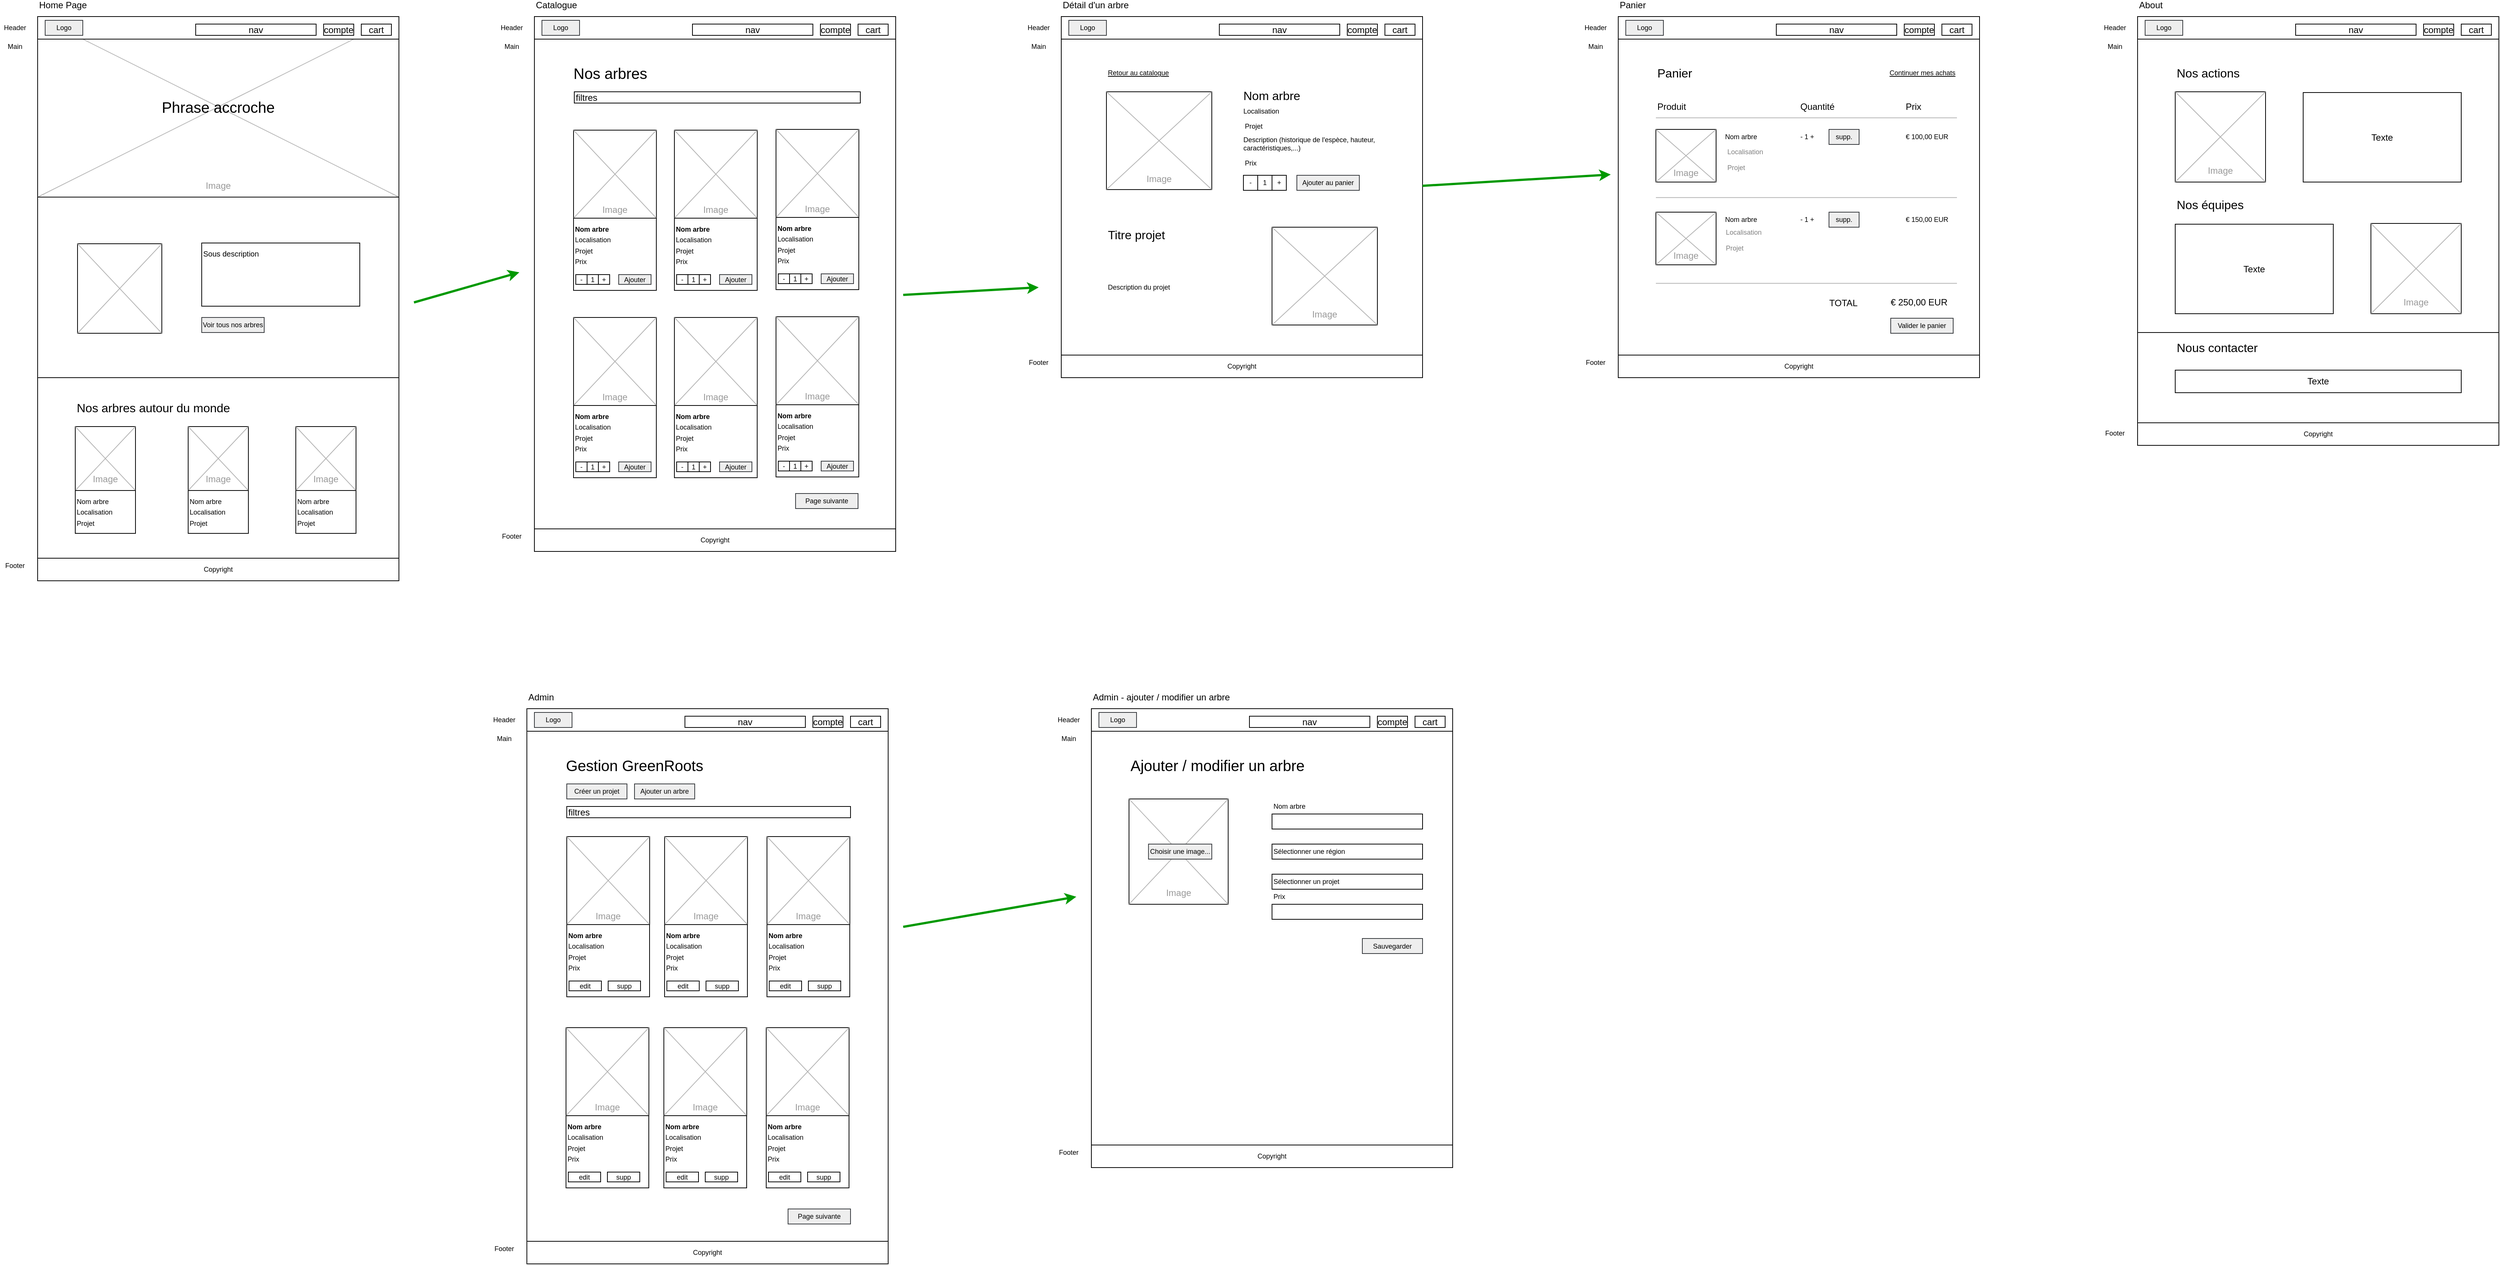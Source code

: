 <mxfile>
    <diagram id="rnrRETvfVvz3Ju71S818" name="Page-1">
        <mxGraphModel dx="2621" dy="1098" grid="0" gridSize="10" guides="1" tooltips="1" connect="1" arrows="1" fold="1" page="1" pageScale="1" pageWidth="827" pageHeight="1169" math="0" shadow="0">
            <root>
                <mxCell id="0"/>
                <mxCell id="1" parent="0"/>
                <mxCell id="2" value="" style="whiteSpace=wrap;html=1;" parent="1" vertex="1">
                    <mxGeometry x="40" y="40" width="480" height="240" as="geometry"/>
                </mxCell>
                <mxCell id="4" value="Home Page" style="text;strokeColor=none;align=left;fillColor=none;html=1;verticalAlign=middle;whiteSpace=wrap;rounded=0;" parent="1" vertex="1">
                    <mxGeometry x="40" y="20" width="120" height="10" as="geometry"/>
                </mxCell>
                <mxCell id="5" style="edgeStyle=none;html=1;exitX=1;exitY=0;exitDx=0;exitDy=0;endArrow=none;endFill=0;strokeColor=#B3B3B3;entryX=0;entryY=1;entryDx=0;entryDy=0;" parent="1" source="2" target="2" edge="1">
                    <mxGeometry relative="1" as="geometry">
                        <mxPoint x="630" y="60.0" as="sourcePoint"/>
                        <mxPoint x="630" y="189.231" as="targetPoint"/>
                    </mxGeometry>
                </mxCell>
                <mxCell id="6" style="edgeStyle=none;html=1;exitX=1;exitY=1;exitDx=0;exitDy=0;endArrow=none;endFill=0;strokeColor=#B3B3B3;entryX=0;entryY=0;entryDx=0;entryDy=0;" parent="1" source="2" target="2" edge="1">
                    <mxGeometry relative="1" as="geometry">
                        <mxPoint x="710" y="140" as="sourcePoint"/>
                        <mxPoint x="230" y="380" as="targetPoint"/>
                    </mxGeometry>
                </mxCell>
                <mxCell id="7" value="Image" style="text;strokeColor=none;align=center;fillColor=none;html=1;verticalAlign=middle;whiteSpace=wrap;rounded=0;fontColor=#999999;" parent="1" vertex="1">
                    <mxGeometry x="250" y="260" width="60" height="10" as="geometry"/>
                </mxCell>
                <mxCell id="8" value="" style="whiteSpace=wrap;html=1;" parent="1" vertex="1">
                    <mxGeometry x="40" y="40" width="480" height="30" as="geometry"/>
                </mxCell>
                <mxCell id="9" value="Header" style="text;strokeColor=none;align=center;fillColor=none;html=1;verticalAlign=middle;whiteSpace=wrap;rounded=0;fontSize=9;" parent="1" vertex="1">
                    <mxGeometry x="-10" y="45" width="40" height="20" as="geometry"/>
                </mxCell>
                <mxCell id="12" value="Logo" style="whiteSpace=wrap;html=1;fillColor=#eeeeee;strokeColor=#36393d;fontSize=9;" parent="1" vertex="1">
                    <mxGeometry x="50" y="45" width="50" height="20" as="geometry"/>
                </mxCell>
                <mxCell id="13" value="nav" style="whiteSpace=wrap;html=1;" parent="1" vertex="1">
                    <mxGeometry x="250" y="50" width="160" height="15" as="geometry"/>
                </mxCell>
                <mxCell id="16" value="Copyright" style="whiteSpace=wrap;html=1;fontSize=9;" parent="1" vertex="1">
                    <mxGeometry x="40" y="760" width="480" height="30" as="geometry"/>
                </mxCell>
                <mxCell id="17" value="Footer" style="text;strokeColor=none;align=center;fillColor=none;html=1;verticalAlign=middle;whiteSpace=wrap;rounded=0;fontSize=9;" parent="1" vertex="1">
                    <mxGeometry x="-10" y="760" width="40" height="20" as="geometry"/>
                </mxCell>
                <mxCell id="18" value="Main" style="text;strokeColor=none;align=center;fillColor=none;html=1;verticalAlign=middle;whiteSpace=wrap;rounded=0;fontSize=9;" parent="1" vertex="1">
                    <mxGeometry x="-10" y="70" width="40" height="20" as="geometry"/>
                </mxCell>
                <mxCell id="19" value="Phrase accroche" style="text;strokeColor=none;align=center;fillColor=none;html=1;verticalAlign=middle;whiteSpace=wrap;rounded=0;fontSize=20;" parent="1" vertex="1">
                    <mxGeometry x="175" y="145" width="210" height="30" as="geometry"/>
                </mxCell>
                <mxCell id="43" value="" style="whiteSpace=wrap;html=1;" parent="1" vertex="1">
                    <mxGeometry x="700" y="40" width="480" height="681" as="geometry"/>
                </mxCell>
                <mxCell id="44" value="Catalogue" style="text;strokeColor=none;align=left;fillColor=none;html=1;verticalAlign=middle;whiteSpace=wrap;rounded=0;" parent="1" vertex="1">
                    <mxGeometry x="700" y="20" width="120" height="10" as="geometry"/>
                </mxCell>
                <mxCell id="48" value="" style="whiteSpace=wrap;html=1;" parent="1" vertex="1">
                    <mxGeometry x="700" y="40" width="480" height="30" as="geometry"/>
                </mxCell>
                <mxCell id="49" value="Header" style="text;strokeColor=none;align=center;fillColor=none;html=1;verticalAlign=middle;whiteSpace=wrap;rounded=0;fontSize=9;" parent="1" vertex="1">
                    <mxGeometry x="650" y="45" width="40" height="20" as="geometry"/>
                </mxCell>
                <mxCell id="50" value="Logo" style="whiteSpace=wrap;html=1;fillColor=#eeeeee;strokeColor=#36393d;fontSize=9;" parent="1" vertex="1">
                    <mxGeometry x="710" y="45" width="50" height="20" as="geometry"/>
                </mxCell>
                <mxCell id="51" value="nav" style="whiteSpace=wrap;html=1;" parent="1" vertex="1">
                    <mxGeometry x="910" y="50" width="160" height="15" as="geometry"/>
                </mxCell>
                <mxCell id="56" value="Main" style="text;strokeColor=none;align=center;fillColor=none;html=1;verticalAlign=middle;whiteSpace=wrap;rounded=0;fontSize=9;" parent="1" vertex="1">
                    <mxGeometry x="650" y="70" width="40" height="20" as="geometry"/>
                </mxCell>
                <mxCell id="57" value="Nos arbres" style="text;strokeColor=none;align=left;fillColor=none;html=1;verticalAlign=middle;whiteSpace=wrap;rounded=0;fontSize=20;" parent="1" vertex="1">
                    <mxGeometry x="750" y="100" width="210" height="30" as="geometry"/>
                </mxCell>
                <mxCell id="81" value="filtres" style="whiteSpace=wrap;html=1;align=left;" parent="1" vertex="1">
                    <mxGeometry x="753" y="140" width="380" height="15" as="geometry"/>
                </mxCell>
                <mxCell id="106" value="" style="group" parent="1" vertex="1" connectable="0">
                    <mxGeometry x="650" y="721" width="530" height="30" as="geometry"/>
                </mxCell>
                <mxCell id="54" value="Copyright" style="whiteSpace=wrap;html=1;fontSize=9;" parent="106" vertex="1">
                    <mxGeometry x="50" width="480" height="30" as="geometry"/>
                </mxCell>
                <mxCell id="55" value="Footer" style="text;strokeColor=none;align=center;fillColor=none;html=1;verticalAlign=middle;whiteSpace=wrap;rounded=0;fontSize=9;" parent="106" vertex="1">
                    <mxGeometry width="40" height="20" as="geometry"/>
                </mxCell>
                <mxCell id="325" value="Page suivante" style="whiteSpace=wrap;html=1;fillColor=#eeeeee;strokeColor=#36393d;fontSize=9;" parent="1" vertex="1">
                    <mxGeometry x="1047" y="674" width="83" height="20" as="geometry"/>
                </mxCell>
                <mxCell id="326" value="" style="whiteSpace=wrap;html=1;" parent="1" vertex="1">
                    <mxGeometry x="1400" y="40" width="480" height="450" as="geometry"/>
                </mxCell>
                <mxCell id="327" value="Détail d&#39;un arbre" style="text;strokeColor=none;align=left;fillColor=none;html=1;verticalAlign=middle;whiteSpace=wrap;rounded=0;" parent="1" vertex="1">
                    <mxGeometry x="1400" y="20" width="120" height="10" as="geometry"/>
                </mxCell>
                <mxCell id="328" value="" style="whiteSpace=wrap;html=1;" parent="1" vertex="1">
                    <mxGeometry x="1400" y="40" width="480" height="30" as="geometry"/>
                </mxCell>
                <mxCell id="329" value="Header" style="text;strokeColor=none;align=center;fillColor=none;html=1;verticalAlign=middle;whiteSpace=wrap;rounded=0;fontSize=9;" parent="1" vertex="1">
                    <mxGeometry x="1350" y="45" width="40" height="20" as="geometry"/>
                </mxCell>
                <mxCell id="330" value="Logo" style="whiteSpace=wrap;html=1;fillColor=#eeeeee;strokeColor=#36393d;fontSize=9;" parent="1" vertex="1">
                    <mxGeometry x="1410" y="45" width="50" height="20" as="geometry"/>
                </mxCell>
                <mxCell id="331" value="nav" style="whiteSpace=wrap;html=1;" parent="1" vertex="1">
                    <mxGeometry x="1610" y="50" width="160" height="15" as="geometry"/>
                </mxCell>
                <mxCell id="332" value="Main" style="text;strokeColor=none;align=center;fillColor=none;html=1;verticalAlign=middle;whiteSpace=wrap;rounded=0;fontSize=9;" parent="1" vertex="1">
                    <mxGeometry x="1350" y="70" width="40" height="20" as="geometry"/>
                </mxCell>
                <mxCell id="333" value="Nom arbre" style="text;strokeColor=none;align=left;fillColor=none;html=1;verticalAlign=middle;whiteSpace=wrap;rounded=0;fontSize=16;" parent="1" vertex="1">
                    <mxGeometry x="1640" y="130" width="210" height="30" as="geometry"/>
                </mxCell>
                <mxCell id="341" value="" style="group" parent="1" vertex="1" connectable="0">
                    <mxGeometry x="1350" y="490" width="530" height="30" as="geometry"/>
                </mxCell>
                <mxCell id="342" value="Copyright" style="whiteSpace=wrap;html=1;fontSize=9;" parent="341" vertex="1">
                    <mxGeometry x="50" width="480" height="30" as="geometry"/>
                </mxCell>
                <mxCell id="343" value="Footer" style="text;strokeColor=none;align=center;fillColor=none;html=1;verticalAlign=middle;whiteSpace=wrap;rounded=0;fontSize=9;" parent="341" vertex="1">
                    <mxGeometry width="40" height="20" as="geometry"/>
                </mxCell>
                <mxCell id="375" value="cart" style="whiteSpace=wrap;html=1;" parent="1" vertex="1">
                    <mxGeometry x="470" y="50" width="40" height="15" as="geometry"/>
                </mxCell>
                <mxCell id="376" value="cart" style="whiteSpace=wrap;html=1;" parent="1" vertex="1">
                    <mxGeometry x="1130" y="50" width="40" height="15" as="geometry"/>
                </mxCell>
                <mxCell id="377" value="cart" style="whiteSpace=wrap;html=1;" parent="1" vertex="1">
                    <mxGeometry x="1830" y="50" width="40" height="15" as="geometry"/>
                </mxCell>
                <mxCell id="383" value="Localisation" style="text;strokeColor=none;align=left;fillColor=none;html=1;verticalAlign=middle;whiteSpace=wrap;rounded=0;fontSize=9;" parent="1" vertex="1">
                    <mxGeometry x="1640" y="161" width="210" height="10" as="geometry"/>
                </mxCell>
                <mxCell id="384" value="Description (historique de l&#39;espèce, hauteur, caractéristiques,...)" style="text;strokeColor=none;align=left;fillColor=none;html=1;verticalAlign=middle;whiteSpace=wrap;rounded=0;fontSize=9;" parent="1" vertex="1">
                    <mxGeometry x="1640" y="194" width="210" height="30" as="geometry"/>
                </mxCell>
                <mxCell id="385" value="Prix" style="text;strokeColor=none;align=left;fillColor=none;html=1;verticalAlign=middle;whiteSpace=wrap;rounded=0;fontSize=9;" parent="1" vertex="1">
                    <mxGeometry x="1642" y="230" width="36" height="10" as="geometry"/>
                </mxCell>
                <mxCell id="388" value="Ajouter au panier" style="whiteSpace=wrap;html=1;fillColor=#eeeeee;strokeColor=#36393d;fontSize=9;" parent="1" vertex="1">
                    <mxGeometry x="1713" y="251" width="83" height="20" as="geometry"/>
                </mxCell>
                <mxCell id="389" value="Titre projet" style="text;strokeColor=none;align=left;fillColor=none;html=1;verticalAlign=middle;whiteSpace=wrap;rounded=0;fontSize=16;" parent="1" vertex="1">
                    <mxGeometry x="1460" y="320" width="210" height="20" as="geometry"/>
                </mxCell>
                <mxCell id="390" value="" style="whiteSpace=wrap;html=1;" parent="1" vertex="1">
                    <mxGeometry x="1680" y="320" width="140" height="130" as="geometry"/>
                </mxCell>
                <mxCell id="391" style="edgeStyle=none;html=1;exitX=1;exitY=1;exitDx=0;exitDy=0;endArrow=none;endFill=0;strokeColor=#B3B3B3;entryX=0;entryY=0;entryDx=0;entryDy=0;" parent="1" source="390" target="390" edge="1">
                    <mxGeometry relative="1" as="geometry">
                        <mxPoint x="2350" y="300" as="sourcePoint"/>
                        <mxPoint x="1870" y="540" as="targetPoint"/>
                    </mxGeometry>
                </mxCell>
                <mxCell id="392" value="Image" style="text;strokeColor=none;align=center;fillColor=none;html=1;verticalAlign=middle;whiteSpace=wrap;rounded=0;fontColor=#999999;" parent="1" vertex="1">
                    <mxGeometry x="1720" y="431" width="60" height="10" as="geometry"/>
                </mxCell>
                <mxCell id="393" style="edgeStyle=none;html=1;exitX=1;exitY=0;exitDx=0;exitDy=0;endArrow=none;endFill=0;strokeColor=#B3B3B3;entryX=0;entryY=1;entryDx=0;entryDy=0;" parent="1" edge="1">
                    <mxGeometry relative="1" as="geometry">
                        <mxPoint x="1820" y="320" as="sourcePoint"/>
                        <mxPoint x="1680" y="450" as="targetPoint"/>
                    </mxGeometry>
                </mxCell>
                <mxCell id="394" value="Description du projet" style="text;strokeColor=none;align=left;fillColor=none;html=1;verticalAlign=middle;whiteSpace=wrap;rounded=0;fontSize=9;" parent="1" vertex="1">
                    <mxGeometry x="1460" y="350" width="210" height="100" as="geometry"/>
                </mxCell>
                <mxCell id="395" value="compte" style="whiteSpace=wrap;html=1;" parent="1" vertex="1">
                    <mxGeometry x="420" y="50" width="40" height="15" as="geometry"/>
                </mxCell>
                <mxCell id="397" value="compte" style="whiteSpace=wrap;html=1;" parent="1" vertex="1">
                    <mxGeometry x="1080" y="50" width="40" height="15" as="geometry"/>
                </mxCell>
                <mxCell id="398" value="compte" style="whiteSpace=wrap;html=1;" parent="1" vertex="1">
                    <mxGeometry x="1780" y="50" width="40" height="15" as="geometry"/>
                </mxCell>
                <mxCell id="426" value="" style="whiteSpace=wrap;html=1;" parent="1" vertex="1">
                    <mxGeometry x="2140" y="70" width="480" height="450" as="geometry"/>
                </mxCell>
                <mxCell id="427" value="Panier" style="text;strokeColor=none;align=left;fillColor=none;html=1;verticalAlign=middle;whiteSpace=wrap;rounded=0;" parent="1" vertex="1">
                    <mxGeometry x="2140" y="20" width="120" height="10" as="geometry"/>
                </mxCell>
                <mxCell id="428" value="" style="whiteSpace=wrap;html=1;" parent="1" vertex="1">
                    <mxGeometry x="2140" y="40" width="480" height="30" as="geometry"/>
                </mxCell>
                <mxCell id="429" value="Header" style="text;strokeColor=none;align=center;fillColor=none;html=1;verticalAlign=middle;whiteSpace=wrap;rounded=0;fontSize=9;" parent="1" vertex="1">
                    <mxGeometry x="2090" y="45" width="40" height="20" as="geometry"/>
                </mxCell>
                <mxCell id="430" value="Logo" style="whiteSpace=wrap;html=1;fillColor=#eeeeee;strokeColor=#36393d;fontSize=9;" parent="1" vertex="1">
                    <mxGeometry x="2150" y="45" width="50" height="20" as="geometry"/>
                </mxCell>
                <mxCell id="431" value="nav" style="whiteSpace=wrap;html=1;" parent="1" vertex="1">
                    <mxGeometry x="2350" y="50" width="160" height="15" as="geometry"/>
                </mxCell>
                <mxCell id="432" value="Main" style="text;strokeColor=none;align=center;fillColor=none;html=1;verticalAlign=middle;whiteSpace=wrap;rounded=0;fontSize=9;" parent="1" vertex="1">
                    <mxGeometry x="2090" y="70" width="40" height="20" as="geometry"/>
                </mxCell>
                <mxCell id="434" value="" style="group" parent="1" vertex="1" connectable="0">
                    <mxGeometry x="2090" y="490" width="530" height="30" as="geometry"/>
                </mxCell>
                <mxCell id="435" value="Copyright" style="whiteSpace=wrap;html=1;fontSize=9;" parent="434" vertex="1">
                    <mxGeometry x="50" width="480" height="30" as="geometry"/>
                </mxCell>
                <mxCell id="436" value="Footer" style="text;strokeColor=none;align=center;fillColor=none;html=1;verticalAlign=middle;whiteSpace=wrap;rounded=0;fontSize=9;" parent="434" vertex="1">
                    <mxGeometry width="40" height="20" as="geometry"/>
                </mxCell>
                <mxCell id="437" value="cart" style="whiteSpace=wrap;html=1;" parent="1" vertex="1">
                    <mxGeometry x="2570" y="50" width="40" height="15" as="geometry"/>
                </mxCell>
                <mxCell id="452" value="compte" style="whiteSpace=wrap;html=1;" parent="1" vertex="1">
                    <mxGeometry x="2520" y="50" width="40" height="15" as="geometry"/>
                </mxCell>
                <mxCell id="455" value="Nom arbre" style="text;strokeColor=none;align=left;fillColor=none;html=1;verticalAlign=middle;whiteSpace=wrap;rounded=0;fontSize=9;" parent="1" vertex="1">
                    <mxGeometry x="2280" y="190" width="50" height="20" as="geometry"/>
                </mxCell>
                <mxCell id="456" value="Panier" style="text;strokeColor=none;align=left;fillColor=none;html=1;verticalAlign=middle;whiteSpace=wrap;rounded=0;fontSize=16;" parent="1" vertex="1">
                    <mxGeometry x="2190" y="100" width="210" height="30" as="geometry"/>
                </mxCell>
                <mxCell id="458" value="" style="group" parent="1" vertex="1" connectable="0">
                    <mxGeometry x="2190" y="190" width="80" height="70" as="geometry"/>
                </mxCell>
                <mxCell id="438" value="" style="whiteSpace=wrap;html=1;" parent="458" vertex="1">
                    <mxGeometry width="80" height="70" as="geometry"/>
                </mxCell>
                <mxCell id="439" style="edgeStyle=none;html=1;exitX=1;exitY=0;exitDx=0;exitDy=0;endArrow=none;endFill=0;strokeColor=#B3B3B3;entryX=0;entryY=1;entryDx=0;entryDy=0;" parent="458" edge="1">
                    <mxGeometry relative="1" as="geometry">
                        <mxPoint x="80" as="sourcePoint"/>
                        <mxPoint y="70" as="targetPoint"/>
                    </mxGeometry>
                </mxCell>
                <mxCell id="440" style="edgeStyle=none;html=1;exitX=1;exitY=1;exitDx=0;exitDy=0;endArrow=none;endFill=0;strokeColor=#B3B3B3;entryX=0;entryY=0;entryDx=0;entryDy=0;" parent="458" edge="1">
                    <mxGeometry relative="1" as="geometry">
                        <mxPoint x="80" y="70" as="sourcePoint"/>
                        <mxPoint as="targetPoint"/>
                    </mxGeometry>
                </mxCell>
                <mxCell id="441" value="Image" style="text;strokeColor=none;align=center;fillColor=none;html=1;verticalAlign=middle;whiteSpace=wrap;rounded=0;fontColor=#999999;" parent="458" vertex="1">
                    <mxGeometry x="16" y="54.444" width="48" height="7.778" as="geometry"/>
                </mxCell>
                <mxCell id="459" value="Produit" style="text;strokeColor=none;align=left;fillColor=none;html=1;verticalAlign=middle;whiteSpace=wrap;rounded=0;fontSize=12;" parent="1" vertex="1">
                    <mxGeometry x="2190" y="150" width="210" height="20" as="geometry"/>
                </mxCell>
                <mxCell id="460" value="Quantité" style="text;strokeColor=none;align=left;fillColor=none;html=1;verticalAlign=middle;whiteSpace=wrap;rounded=0;fontSize=12;" parent="1" vertex="1">
                    <mxGeometry x="2380" y="150" width="70" height="20" as="geometry"/>
                </mxCell>
                <mxCell id="461" value="Prix" style="text;strokeColor=none;align=left;fillColor=none;html=1;verticalAlign=middle;whiteSpace=wrap;rounded=0;fontSize=12;" parent="1" vertex="1">
                    <mxGeometry x="2520" y="150" width="70" height="20" as="geometry"/>
                </mxCell>
                <mxCell id="462" value="- 1 +" style="text;strokeColor=none;align=left;fillColor=none;html=1;verticalAlign=middle;whiteSpace=wrap;rounded=0;fontSize=9;" parent="1" vertex="1">
                    <mxGeometry x="2380" y="190" width="40" height="20" as="geometry"/>
                </mxCell>
                <mxCell id="463" value="€ 100,00 EUR" style="text;strokeColor=none;align=left;fillColor=none;html=1;verticalAlign=middle;whiteSpace=wrap;rounded=0;fontSize=9;" parent="1" vertex="1">
                    <mxGeometry x="2520" y="190" width="60" height="20" as="geometry"/>
                </mxCell>
                <mxCell id="464" value="supp." style="whiteSpace=wrap;html=1;fillColor=#eeeeee;strokeColor=#36393d;fontSize=9;" parent="1" vertex="1">
                    <mxGeometry x="2420" y="190" width="40" height="20" as="geometry"/>
                </mxCell>
                <mxCell id="465" style="edgeStyle=none;html=1;exitX=1;exitY=1;exitDx=0;exitDy=0;endArrow=none;endFill=0;strokeColor=#B3B3B3;entryX=0;entryY=1;entryDx=0;entryDy=0;" parent="1" edge="1">
                    <mxGeometry relative="1" as="geometry">
                        <mxPoint x="2590" y="174.6" as="sourcePoint"/>
                        <mxPoint x="2190" y="174.6" as="targetPoint"/>
                    </mxGeometry>
                </mxCell>
                <mxCell id="466" value="Nom arbre" style="text;strokeColor=none;align=left;fillColor=none;html=1;verticalAlign=middle;whiteSpace=wrap;rounded=0;fontSize=9;" parent="1" vertex="1">
                    <mxGeometry x="2280" y="300" width="50" height="20" as="geometry"/>
                </mxCell>
                <mxCell id="467" value="" style="group" parent="1" vertex="1" connectable="0">
                    <mxGeometry x="2190" y="300" width="80" height="70" as="geometry"/>
                </mxCell>
                <mxCell id="468" value="" style="whiteSpace=wrap;html=1;" parent="467" vertex="1">
                    <mxGeometry width="80" height="70" as="geometry"/>
                </mxCell>
                <mxCell id="469" style="edgeStyle=none;html=1;exitX=1;exitY=0;exitDx=0;exitDy=0;endArrow=none;endFill=0;strokeColor=#B3B3B3;entryX=0;entryY=1;entryDx=0;entryDy=0;" parent="467" edge="1">
                    <mxGeometry relative="1" as="geometry">
                        <mxPoint x="80" as="sourcePoint"/>
                        <mxPoint y="70" as="targetPoint"/>
                    </mxGeometry>
                </mxCell>
                <mxCell id="470" style="edgeStyle=none;html=1;exitX=1;exitY=1;exitDx=0;exitDy=0;endArrow=none;endFill=0;strokeColor=#B3B3B3;entryX=0;entryY=0;entryDx=0;entryDy=0;" parent="467" edge="1">
                    <mxGeometry relative="1" as="geometry">
                        <mxPoint x="80" y="70" as="sourcePoint"/>
                        <mxPoint as="targetPoint"/>
                    </mxGeometry>
                </mxCell>
                <mxCell id="471" value="Image" style="text;strokeColor=none;align=center;fillColor=none;html=1;verticalAlign=middle;whiteSpace=wrap;rounded=0;fontColor=#999999;" parent="467" vertex="1">
                    <mxGeometry x="16" y="54.444" width="48" height="7.778" as="geometry"/>
                </mxCell>
                <mxCell id="472" value="- 1 +" style="text;strokeColor=none;align=left;fillColor=none;html=1;verticalAlign=middle;whiteSpace=wrap;rounded=0;fontSize=9;" parent="1" vertex="1">
                    <mxGeometry x="2380" y="300" width="40" height="20" as="geometry"/>
                </mxCell>
                <mxCell id="473" value="€ 150,00 EUR" style="text;strokeColor=none;align=left;fillColor=none;html=1;verticalAlign=middle;whiteSpace=wrap;rounded=0;fontSize=9;" parent="1" vertex="1">
                    <mxGeometry x="2520" y="300" width="60" height="20" as="geometry"/>
                </mxCell>
                <mxCell id="474" value="supp." style="whiteSpace=wrap;html=1;fillColor=#eeeeee;strokeColor=#36393d;fontSize=9;" parent="1" vertex="1">
                    <mxGeometry x="2420" y="300" width="40" height="20" as="geometry"/>
                </mxCell>
                <mxCell id="475" style="edgeStyle=none;html=1;exitX=1;exitY=1;exitDx=0;exitDy=0;endArrow=none;endFill=0;strokeColor=#B3B3B3;entryX=0;entryY=1;entryDx=0;entryDy=0;" parent="1" edge="1">
                    <mxGeometry relative="1" as="geometry">
                        <mxPoint x="2590" y="280.66" as="sourcePoint"/>
                        <mxPoint x="2190" y="280.66" as="targetPoint"/>
                    </mxGeometry>
                </mxCell>
                <mxCell id="476" style="edgeStyle=none;html=1;exitX=1;exitY=1;exitDx=0;exitDy=0;endArrow=none;endFill=0;strokeColor=#B3B3B3;entryX=0;entryY=1;entryDx=0;entryDy=0;" parent="1" edge="1">
                    <mxGeometry relative="1" as="geometry">
                        <mxPoint x="2590" y="394.66" as="sourcePoint"/>
                        <mxPoint x="2190" y="394.66" as="targetPoint"/>
                    </mxGeometry>
                </mxCell>
                <mxCell id="477" value="€ 250,00 EUR" style="text;strokeColor=none;align=left;fillColor=none;html=1;verticalAlign=middle;whiteSpace=wrap;rounded=0;fontSize=12;" parent="1" vertex="1">
                    <mxGeometry x="2500" y="410" width="85" height="20" as="geometry"/>
                </mxCell>
                <mxCell id="478" value="Valider le panier" style="whiteSpace=wrap;html=1;fillColor=#eeeeee;strokeColor=#36393d;fontSize=9;" parent="1" vertex="1">
                    <mxGeometry x="2502" y="441" width="83" height="20" as="geometry"/>
                </mxCell>
                <mxCell id="479" value="TOTAL" style="text;strokeColor=none;align=right;fillColor=none;html=1;verticalAlign=middle;whiteSpace=wrap;rounded=0;fontSize=12;" parent="1" vertex="1">
                    <mxGeometry x="2400" y="411" width="60" height="20" as="geometry"/>
                </mxCell>
                <mxCell id="481" value="Continuer mes achats" style="text;strokeColor=none;align=right;fillColor=none;html=1;verticalAlign=middle;whiteSpace=wrap;rounded=0;fontStyle=4;fontSize=9;" parent="1" vertex="1">
                    <mxGeometry x="2490" y="100" width="100" height="30" as="geometry"/>
                </mxCell>
                <mxCell id="483" value="" style="whiteSpace=wrap;html=1;" parent="1" vertex="1">
                    <mxGeometry x="690" y="960" width="480" height="709" as="geometry"/>
                </mxCell>
                <mxCell id="484" value="Admin" style="text;strokeColor=none;align=left;fillColor=none;html=1;verticalAlign=middle;whiteSpace=wrap;rounded=0;" parent="1" vertex="1">
                    <mxGeometry x="690" y="940" width="120" height="10" as="geometry"/>
                </mxCell>
                <mxCell id="485" value="" style="whiteSpace=wrap;html=1;" parent="1" vertex="1">
                    <mxGeometry x="690" y="960" width="480" height="30" as="geometry"/>
                </mxCell>
                <mxCell id="486" value="Header" style="text;strokeColor=none;align=center;fillColor=none;html=1;verticalAlign=middle;whiteSpace=wrap;rounded=0;fontSize=9;" parent="1" vertex="1">
                    <mxGeometry x="640" y="965" width="40" height="20" as="geometry"/>
                </mxCell>
                <mxCell id="487" value="Logo" style="whiteSpace=wrap;html=1;fillColor=#eeeeee;strokeColor=#36393d;fontSize=9;" parent="1" vertex="1">
                    <mxGeometry x="700" y="965" width="50" height="20" as="geometry"/>
                </mxCell>
                <mxCell id="488" value="nav" style="whiteSpace=wrap;html=1;" parent="1" vertex="1">
                    <mxGeometry x="900" y="970" width="160" height="15" as="geometry"/>
                </mxCell>
                <mxCell id="489" value="Main" style="text;strokeColor=none;align=center;fillColor=none;html=1;verticalAlign=middle;whiteSpace=wrap;rounded=0;fontSize=9;" parent="1" vertex="1">
                    <mxGeometry x="640" y="990" width="40" height="20" as="geometry"/>
                </mxCell>
                <mxCell id="490" value="Gestion GreenRoots" style="text;strokeColor=none;align=left;fillColor=none;html=1;verticalAlign=middle;whiteSpace=wrap;rounded=0;fontSize=20;" parent="1" vertex="1">
                    <mxGeometry x="740" y="1020" width="210" height="30" as="geometry"/>
                </mxCell>
                <mxCell id="491" value="filtres" style="whiteSpace=wrap;html=1;align=left;" parent="1" vertex="1">
                    <mxGeometry x="743" y="1090" width="377" height="15" as="geometry"/>
                </mxCell>
                <mxCell id="498" value="" style="group" parent="1" vertex="1" connectable="0">
                    <mxGeometry x="640" y="1668" width="530" height="30" as="geometry"/>
                </mxCell>
                <mxCell id="499" value="Copyright" style="whiteSpace=wrap;html=1;fontSize=9;" parent="498" vertex="1">
                    <mxGeometry x="50" width="480" height="30" as="geometry"/>
                </mxCell>
                <mxCell id="500" value="Footer" style="text;strokeColor=none;align=center;fillColor=none;html=1;verticalAlign=middle;whiteSpace=wrap;rounded=0;fontSize=9;" parent="498" vertex="1">
                    <mxGeometry width="40" height="20" as="geometry"/>
                </mxCell>
                <mxCell id="531" value="Page suivante" style="whiteSpace=wrap;html=1;fillColor=#eeeeee;strokeColor=#36393d;fontSize=9;" parent="1" vertex="1">
                    <mxGeometry x="1037" y="1625" width="83" height="20" as="geometry"/>
                </mxCell>
                <mxCell id="532" value="cart" style="whiteSpace=wrap;html=1;" parent="1" vertex="1">
                    <mxGeometry x="1120" y="970" width="40" height="15" as="geometry"/>
                </mxCell>
                <mxCell id="533" value="compte" style="whiteSpace=wrap;html=1;" parent="1" vertex="1">
                    <mxGeometry x="1070" y="970" width="40" height="15" as="geometry"/>
                </mxCell>
                <mxCell id="534" value="Ajouter un arbre" style="whiteSpace=wrap;html=1;fillColor=#eeeeee;strokeColor=#36393d;fontSize=9;" parent="1" vertex="1">
                    <mxGeometry x="833" y="1060" width="80" height="20" as="geometry"/>
                </mxCell>
                <mxCell id="535" value="Créer un projet" style="whiteSpace=wrap;html=1;fillColor=#eeeeee;strokeColor=#36393d;fontSize=9;" parent="1" vertex="1">
                    <mxGeometry x="743" y="1060" width="80" height="20" as="geometry"/>
                </mxCell>
                <mxCell id="589" value="" style="whiteSpace=wrap;html=1;" parent="1" vertex="1">
                    <mxGeometry x="1440" y="960" width="480" height="580" as="geometry"/>
                </mxCell>
                <mxCell id="590" value="Admin - ajouter / modifier un arbre" style="text;strokeColor=none;align=left;fillColor=none;html=1;verticalAlign=middle;whiteSpace=wrap;rounded=0;" parent="1" vertex="1">
                    <mxGeometry x="1440" y="940" width="200" height="10" as="geometry"/>
                </mxCell>
                <mxCell id="591" value="" style="whiteSpace=wrap;html=1;" parent="1" vertex="1">
                    <mxGeometry x="1440" y="960" width="480" height="30" as="geometry"/>
                </mxCell>
                <mxCell id="592" value="Header" style="text;strokeColor=none;align=center;fillColor=none;html=1;verticalAlign=middle;whiteSpace=wrap;rounded=0;fontSize=9;" parent="1" vertex="1">
                    <mxGeometry x="1390" y="965" width="40" height="20" as="geometry"/>
                </mxCell>
                <mxCell id="593" value="Logo" style="whiteSpace=wrap;html=1;fillColor=#eeeeee;strokeColor=#36393d;fontSize=9;" parent="1" vertex="1">
                    <mxGeometry x="1450" y="965" width="50" height="20" as="geometry"/>
                </mxCell>
                <mxCell id="594" value="nav" style="whiteSpace=wrap;html=1;" parent="1" vertex="1">
                    <mxGeometry x="1650" y="970" width="160" height="15" as="geometry"/>
                </mxCell>
                <mxCell id="595" value="Main" style="text;strokeColor=none;align=center;fillColor=none;html=1;verticalAlign=middle;whiteSpace=wrap;rounded=0;fontSize=9;" parent="1" vertex="1">
                    <mxGeometry x="1390" y="990" width="40" height="20" as="geometry"/>
                </mxCell>
                <mxCell id="596" value="Ajouter / modifier un arbre" style="text;strokeColor=none;align=left;fillColor=none;html=1;verticalAlign=middle;whiteSpace=wrap;rounded=0;fontSize=20;" parent="1" vertex="1">
                    <mxGeometry x="1490" y="1020" width="390" height="30" as="geometry"/>
                </mxCell>
                <mxCell id="607" value="" style="group" parent="1" vertex="1" connectable="0">
                    <mxGeometry x="1390" y="1540" width="530" height="30" as="geometry"/>
                </mxCell>
                <mxCell id="608" value="Copyright" style="whiteSpace=wrap;html=1;fontSize=9;" parent="607" vertex="1">
                    <mxGeometry x="50" width="480" height="30" as="geometry"/>
                </mxCell>
                <mxCell id="609" value="Footer" style="text;strokeColor=none;align=center;fillColor=none;html=1;verticalAlign=middle;whiteSpace=wrap;rounded=0;fontSize=9;" parent="607" vertex="1">
                    <mxGeometry width="40" height="20" as="geometry"/>
                </mxCell>
                <mxCell id="611" value="cart" style="whiteSpace=wrap;html=1;" parent="1" vertex="1">
                    <mxGeometry x="1870" y="970" width="40" height="15" as="geometry"/>
                </mxCell>
                <mxCell id="612" value="compte" style="whiteSpace=wrap;html=1;" parent="1" vertex="1">
                    <mxGeometry x="1820" y="970" width="40" height="15" as="geometry"/>
                </mxCell>
                <mxCell id="599" value="" style="group;rotation=90;" parent="1" vertex="1" connectable="0">
                    <mxGeometry x="1490" y="1080" width="131.76" height="160" as="geometry"/>
                </mxCell>
                <mxCell id="600" value="" style="whiteSpace=wrap;html=1;" parent="599" vertex="1">
                    <mxGeometry width="131.76" height="140" as="geometry"/>
                </mxCell>
                <mxCell id="601" style="edgeStyle=none;html=1;exitX=1;exitY=0;exitDx=0;exitDy=0;endArrow=none;endFill=0;strokeColor=#B3B3B3;entryX=0;entryY=1;entryDx=0;entryDy=0;" parent="599" source="600" target="600" edge="1">
                    <mxGeometry relative="1" as="geometry">
                        <mxPoint x="590" y="-100.0" as="sourcePoint"/>
                        <mxPoint x="590" y="29.231" as="targetPoint"/>
                    </mxGeometry>
                </mxCell>
                <mxCell id="602" style="edgeStyle=none;html=1;exitX=1;exitY=1;exitDx=0;exitDy=0;endArrow=none;endFill=0;strokeColor=#B3B3B3;entryX=0;entryY=0;entryDx=0;entryDy=0;" parent="599" source="600" target="600" edge="1">
                    <mxGeometry relative="1" as="geometry">
                        <mxPoint x="670" y="-20" as="sourcePoint"/>
                        <mxPoint x="190" y="220" as="targetPoint"/>
                    </mxGeometry>
                </mxCell>
                <mxCell id="603" value="Image" style="text;strokeColor=none;align=center;fillColor=none;html=1;verticalAlign=middle;whiteSpace=wrap;rounded=0;fontColor=#999999;" parent="599" vertex="1">
                    <mxGeometry x="35.88" y="120" width="60" height="10" as="geometry"/>
                </mxCell>
                <mxCell id="656" value="Choisir une image..." style="whiteSpace=wrap;html=1;fillColor=#eeeeee;strokeColor=#36393d;fontSize=9;" parent="599" vertex="1">
                    <mxGeometry x="25.88" y="60" width="84.12" height="20" as="geometry"/>
                </mxCell>
                <mxCell id="657" value="Nom arbre" style="text;strokeColor=none;align=left;fillColor=none;html=1;verticalAlign=middle;whiteSpace=wrap;rounded=0;fontSize=9;" parent="1" vertex="1">
                    <mxGeometry x="1680" y="1080" width="50" height="20" as="geometry"/>
                </mxCell>
                <mxCell id="658" value="" style="whiteSpace=wrap;html=1;" parent="1" vertex="1">
                    <mxGeometry x="1680" y="1100" width="200" height="20" as="geometry"/>
                </mxCell>
                <mxCell id="660" value="Sélectionner une région" style="whiteSpace=wrap;html=1;align=left;fontSize=9;" parent="1" vertex="1">
                    <mxGeometry x="1680" y="1140" width="200" height="20" as="geometry"/>
                </mxCell>
                <mxCell id="661" value="Sélectionner un projet" style="whiteSpace=wrap;html=1;align=left;fontSize=9;" parent="1" vertex="1">
                    <mxGeometry x="1680" y="1180" width="200" height="20" as="geometry"/>
                </mxCell>
                <mxCell id="662" value="Prix" style="text;strokeColor=none;align=left;fillColor=none;html=1;verticalAlign=middle;whiteSpace=wrap;rounded=0;fontSize=9;" parent="1" vertex="1">
                    <mxGeometry x="1680" y="1200" width="50" height="20" as="geometry"/>
                </mxCell>
                <mxCell id="663" value="" style="whiteSpace=wrap;html=1;" parent="1" vertex="1">
                    <mxGeometry x="1680" y="1220" width="200" height="20" as="geometry"/>
                </mxCell>
                <mxCell id="664" value="Sauvegarder" style="whiteSpace=wrap;html=1;fillColor=#eeeeee;strokeColor=#36393d;fontSize=9;" parent="1" vertex="1">
                    <mxGeometry x="1800" y="1265.5" width="80" height="20" as="geometry"/>
                </mxCell>
                <mxCell id="665" value="" style="whiteSpace=wrap;html=1;" parent="1" vertex="1">
                    <mxGeometry x="2830" y="40" width="480" height="430" as="geometry"/>
                </mxCell>
                <mxCell id="666" value="About" style="text;strokeColor=none;align=left;fillColor=none;html=1;verticalAlign=middle;whiteSpace=wrap;rounded=0;" parent="1" vertex="1">
                    <mxGeometry x="2830" y="20" width="120" height="10" as="geometry"/>
                </mxCell>
                <mxCell id="670" value="" style="whiteSpace=wrap;html=1;" parent="1" vertex="1">
                    <mxGeometry x="2830" y="40" width="480" height="30" as="geometry"/>
                </mxCell>
                <mxCell id="671" value="Header" style="text;strokeColor=none;align=center;fillColor=none;html=1;verticalAlign=middle;whiteSpace=wrap;rounded=0;fontSize=9;" parent="1" vertex="1">
                    <mxGeometry x="2780" y="45" width="40" height="20" as="geometry"/>
                </mxCell>
                <mxCell id="672" value="Logo" style="whiteSpace=wrap;html=1;fillColor=#eeeeee;strokeColor=#36393d;fontSize=9;" parent="1" vertex="1">
                    <mxGeometry x="2840" y="45" width="50" height="20" as="geometry"/>
                </mxCell>
                <mxCell id="673" value="nav" style="whiteSpace=wrap;html=1;" parent="1" vertex="1">
                    <mxGeometry x="3040" y="50" width="160" height="15" as="geometry"/>
                </mxCell>
                <mxCell id="676" value="Copyright" style="whiteSpace=wrap;html=1;fontSize=9;" parent="1" vertex="1">
                    <mxGeometry x="2830" y="580" width="480" height="30" as="geometry"/>
                </mxCell>
                <mxCell id="677" value="Footer" style="text;strokeColor=none;align=center;fillColor=none;html=1;verticalAlign=middle;whiteSpace=wrap;rounded=0;fontSize=9;" parent="1" vertex="1">
                    <mxGeometry x="2780" y="584" width="40" height="20" as="geometry"/>
                </mxCell>
                <mxCell id="678" value="Main" style="text;strokeColor=none;align=center;fillColor=none;html=1;verticalAlign=middle;whiteSpace=wrap;rounded=0;fontSize=9;" parent="1" vertex="1">
                    <mxGeometry x="2780" y="70" width="40" height="20" as="geometry"/>
                </mxCell>
                <mxCell id="684" value="Nos actions" style="text;strokeColor=none;align=left;fillColor=none;html=1;verticalAlign=middle;whiteSpace=wrap;rounded=0;fontSize=16;" parent="1" vertex="1">
                    <mxGeometry x="2880" y="105" width="210" height="20" as="geometry"/>
                </mxCell>
                <mxCell id="702" value="cart" style="whiteSpace=wrap;html=1;" parent="1" vertex="1">
                    <mxGeometry x="3260" y="50" width="40" height="15" as="geometry"/>
                </mxCell>
                <mxCell id="703" value="compte" style="whiteSpace=wrap;html=1;" parent="1" vertex="1">
                    <mxGeometry x="3210" y="50" width="40" height="15" as="geometry"/>
                </mxCell>
                <mxCell id="706" value="" style="edgeStyle=none;orthogonalLoop=1;jettySize=auto;html=1;strokeColor=#009900;strokeWidth=3;" parent="1" edge="1">
                    <mxGeometry width="100" relative="1" as="geometry">
                        <mxPoint x="540" y="420" as="sourcePoint"/>
                        <mxPoint x="680" y="380" as="targetPoint"/>
                        <Array as="points"/>
                    </mxGeometry>
                </mxCell>
                <mxCell id="707" value="" style="edgeStyle=none;orthogonalLoop=1;jettySize=auto;html=1;strokeColor=#009900;strokeWidth=3;" parent="1" edge="1">
                    <mxGeometry width="100" relative="1" as="geometry">
                        <mxPoint x="1190" y="410" as="sourcePoint"/>
                        <mxPoint x="1370" y="400" as="targetPoint"/>
                        <Array as="points"/>
                    </mxGeometry>
                </mxCell>
                <mxCell id="709" value="" style="edgeStyle=none;orthogonalLoop=1;jettySize=auto;html=1;strokeColor=#009900;exitX=1;exitY=0.5;exitDx=0;exitDy=0;strokeWidth=3;" parent="1" source="326" edge="1">
                    <mxGeometry width="100" relative="1" as="geometry">
                        <mxPoint x="1890" y="236" as="sourcePoint"/>
                        <mxPoint x="2130" y="250" as="targetPoint"/>
                        <Array as="points"/>
                    </mxGeometry>
                </mxCell>
                <mxCell id="710" value="" style="edgeStyle=none;orthogonalLoop=1;jettySize=auto;html=1;strokeColor=#009900;strokeWidth=3;" parent="1" edge="1">
                    <mxGeometry width="100" relative="1" as="geometry">
                        <mxPoint x="1190" y="1250" as="sourcePoint"/>
                        <mxPoint x="1420" y="1210" as="targetPoint"/>
                        <Array as="points"/>
                    </mxGeometry>
                </mxCell>
                <mxCell id="714" value="" style="whiteSpace=wrap;html=1;" parent="1" vertex="1">
                    <mxGeometry x="2830" y="460" width="480" height="120" as="geometry"/>
                </mxCell>
                <mxCell id="713" value="Nous contacter" style="text;strokeColor=none;align=left;fillColor=none;html=1;verticalAlign=middle;whiteSpace=wrap;rounded=0;fontSize=16;" parent="1" vertex="1">
                    <mxGeometry x="2880" y="470" width="210" height="20" as="geometry"/>
                </mxCell>
                <mxCell id="716" value="" style="group" parent="1" vertex="1" connectable="0">
                    <mxGeometry x="2880" y="140" width="380" height="120" as="geometry"/>
                </mxCell>
                <mxCell id="680" value="" style="whiteSpace=wrap;html=1;" parent="716" vertex="1">
                    <mxGeometry width="120" height="120" as="geometry"/>
                </mxCell>
                <mxCell id="681" style="edgeStyle=none;html=1;exitX=1;exitY=0;exitDx=0;exitDy=0;endArrow=none;endFill=0;strokeColor=#B3B3B3;entryX=0;entryY=1;entryDx=0;entryDy=0;" parent="716" source="680" target="680" edge="1">
                    <mxGeometry relative="1" as="geometry">
                        <mxPoint x="590" y="-100.0" as="sourcePoint"/>
                        <mxPoint x="590" y="29.231" as="targetPoint"/>
                    </mxGeometry>
                </mxCell>
                <mxCell id="682" style="edgeStyle=none;html=1;exitX=1;exitY=1;exitDx=0;exitDy=0;endArrow=none;endFill=0;strokeColor=#B3B3B3;entryX=0;entryY=0;entryDx=0;entryDy=0;" parent="716" source="680" target="680" edge="1">
                    <mxGeometry relative="1" as="geometry">
                        <mxPoint x="670" y="-20" as="sourcePoint"/>
                        <mxPoint x="190" y="220" as="targetPoint"/>
                    </mxGeometry>
                </mxCell>
                <mxCell id="683" value="Image" style="text;strokeColor=none;align=center;fillColor=none;html=1;verticalAlign=middle;whiteSpace=wrap;rounded=0;fontColor=#999999;" parent="716" vertex="1">
                    <mxGeometry x="30" y="100" width="60" height="10" as="geometry"/>
                </mxCell>
                <mxCell id="685" value="Texte" style="whiteSpace=wrap;html=1;fontSize=12;" parent="716" vertex="1">
                    <mxGeometry x="170" y="1" width="210" height="119" as="geometry"/>
                </mxCell>
                <mxCell id="717" value="Nos équipes" style="text;strokeColor=none;align=left;fillColor=none;html=1;verticalAlign=middle;whiteSpace=wrap;rounded=0;fontSize=16;" parent="1" vertex="1">
                    <mxGeometry x="2880" y="280" width="210" height="20" as="geometry"/>
                </mxCell>
                <mxCell id="723" value="Texte" style="whiteSpace=wrap;html=1;fontSize=12;" parent="1" vertex="1">
                    <mxGeometry x="2880" y="316" width="210" height="119" as="geometry"/>
                </mxCell>
                <mxCell id="724" value="" style="group" parent="1" vertex="1" connectable="0">
                    <mxGeometry x="3140" y="315" width="120" height="120" as="geometry"/>
                </mxCell>
                <mxCell id="719" value="" style="whiteSpace=wrap;html=1;" parent="724" vertex="1">
                    <mxGeometry width="120" height="120" as="geometry"/>
                </mxCell>
                <mxCell id="720" style="edgeStyle=none;html=1;exitX=1;exitY=0;exitDx=0;exitDy=0;endArrow=none;endFill=0;strokeColor=#B3B3B3;entryX=0;entryY=1;entryDx=0;entryDy=0;" parent="724" source="719" target="719" edge="1">
                    <mxGeometry relative="1" as="geometry">
                        <mxPoint x="590" y="-100.0" as="sourcePoint"/>
                        <mxPoint x="590" y="29.231" as="targetPoint"/>
                    </mxGeometry>
                </mxCell>
                <mxCell id="721" style="edgeStyle=none;html=1;exitX=1;exitY=1;exitDx=0;exitDy=0;endArrow=none;endFill=0;strokeColor=#B3B3B3;entryX=0;entryY=0;entryDx=0;entryDy=0;" parent="724" source="719" target="719" edge="1">
                    <mxGeometry relative="1" as="geometry">
                        <mxPoint x="670" y="-20" as="sourcePoint"/>
                        <mxPoint x="190" y="220" as="targetPoint"/>
                    </mxGeometry>
                </mxCell>
                <mxCell id="722" value="Image" style="text;strokeColor=none;align=center;fillColor=none;html=1;verticalAlign=middle;whiteSpace=wrap;rounded=0;fontColor=#999999;" parent="724" vertex="1">
                    <mxGeometry x="30" y="100" width="60" height="10" as="geometry"/>
                </mxCell>
                <mxCell id="725" value="Texte" style="whiteSpace=wrap;html=1;fontSize=12;" parent="1" vertex="1">
                    <mxGeometry x="2880" y="510" width="380" height="30" as="geometry"/>
                </mxCell>
                <mxCell id="726" value="Retour au catalogue" style="text;strokeColor=none;align=left;fillColor=none;html=1;verticalAlign=middle;whiteSpace=wrap;rounded=0;fontStyle=4;fontSize=9;" parent="1" vertex="1">
                    <mxGeometry x="1460" y="100" width="100" height="30" as="geometry"/>
                </mxCell>
                <mxCell id="727" value="" style="group" parent="1" vertex="1" connectable="0">
                    <mxGeometry x="1460" y="140" width="140" height="130" as="geometry"/>
                </mxCell>
                <mxCell id="379" value="" style="whiteSpace=wrap;html=1;" parent="727" vertex="1">
                    <mxGeometry width="140" height="130" as="geometry"/>
                </mxCell>
                <mxCell id="380" style="edgeStyle=none;html=1;exitX=1;exitY=0;exitDx=0;exitDy=0;endArrow=none;endFill=0;strokeColor=#B3B3B3;entryX=0;entryY=1;entryDx=0;entryDy=0;" parent="727" source="379" target="379" edge="1">
                    <mxGeometry relative="1" as="geometry">
                        <mxPoint x="590" y="-100.0" as="sourcePoint"/>
                        <mxPoint x="590" y="29.231" as="targetPoint"/>
                    </mxGeometry>
                </mxCell>
                <mxCell id="381" style="edgeStyle=none;html=1;exitX=1;exitY=1;exitDx=0;exitDy=0;endArrow=none;endFill=0;strokeColor=#B3B3B3;entryX=0;entryY=0;entryDx=0;entryDy=0;" parent="727" source="379" target="379" edge="1">
                    <mxGeometry relative="1" as="geometry">
                        <mxPoint x="670" y="-20" as="sourcePoint"/>
                        <mxPoint x="190" y="220" as="targetPoint"/>
                    </mxGeometry>
                </mxCell>
                <mxCell id="382" value="Image" style="text;strokeColor=none;align=center;fillColor=none;html=1;verticalAlign=middle;whiteSpace=wrap;rounded=0;fontColor=#999999;" parent="727" vertex="1">
                    <mxGeometry x="40" y="111" width="60" height="10" as="geometry"/>
                </mxCell>
                <mxCell id="737" value="" style="group" vertex="1" connectable="0" parent="1">
                    <mxGeometry x="40" y="520" width="480" height="240" as="geometry"/>
                </mxCell>
                <mxCell id="15" value="" style="whiteSpace=wrap;html=1;" parent="737" vertex="1">
                    <mxGeometry width="480" height="240" as="geometry"/>
                </mxCell>
                <mxCell id="28" value="Nos arbres autour du monde" style="text;strokeColor=none;align=left;fillColor=none;html=1;verticalAlign=middle;whiteSpace=wrap;rounded=0;fontSize=16;" parent="737" vertex="1">
                    <mxGeometry x="50" y="30" width="210" height="20" as="geometry"/>
                </mxCell>
                <mxCell id="729" value="" style="group" vertex="1" connectable="0" parent="737">
                    <mxGeometry x="50" y="65" width="80" height="148" as="geometry"/>
                </mxCell>
                <mxCell id="728" value="" style="group" vertex="1" connectable="0" parent="729">
                    <mxGeometry width="80" height="148" as="geometry"/>
                </mxCell>
                <mxCell id="29" value="" style="whiteSpace=wrap;html=1;" parent="728" vertex="1">
                    <mxGeometry width="80" height="85" as="geometry"/>
                </mxCell>
                <mxCell id="30" style="edgeStyle=none;html=1;exitX=1;exitY=0;exitDx=0;exitDy=0;endArrow=none;endFill=0;strokeColor=#B3B3B3;entryX=0;entryY=1;entryDx=0;entryDy=0;" parent="728" source="29" target="29" edge="1">
                    <mxGeometry relative="1" as="geometry">
                        <mxPoint x="590" y="-100.0" as="sourcePoint"/>
                        <mxPoint x="590" y="29.231" as="targetPoint"/>
                    </mxGeometry>
                </mxCell>
                <mxCell id="31" style="edgeStyle=none;html=1;exitX=1;exitY=1;exitDx=0;exitDy=0;endArrow=none;endFill=0;strokeColor=#B3B3B3;entryX=0;entryY=0;entryDx=0;entryDy=0;" parent="728" source="29" target="29" edge="1">
                    <mxGeometry relative="1" as="geometry">
                        <mxPoint x="670" y="-20" as="sourcePoint"/>
                        <mxPoint x="190" y="220" as="targetPoint"/>
                    </mxGeometry>
                </mxCell>
                <mxCell id="33" value="&lt;font style=&quot;font-size: 9px;&quot;&gt;Nom arbre&lt;/font&gt;&lt;div&gt;&lt;font style=&quot;font-size: 9px;&quot;&gt;Localisation&lt;/font&gt;&lt;/div&gt;&lt;div&gt;&lt;font style=&quot;font-size: 9px;&quot;&gt;Projet&lt;/font&gt;&lt;/div&gt;" style="whiteSpace=wrap;html=1;fontSize=12;align=left;verticalAlign=top;" parent="728" vertex="1">
                    <mxGeometry y="85" width="80" height="57" as="geometry"/>
                </mxCell>
                <mxCell id="32" value="Image" style="text;strokeColor=none;align=center;fillColor=none;html=1;verticalAlign=middle;whiteSpace=wrap;rounded=0;fontColor=#999999;" parent="729" vertex="1">
                    <mxGeometry x="10" y="65" width="60" height="10" as="geometry"/>
                </mxCell>
                <mxCell id="835" value="" style="group" vertex="1" connectable="0" parent="737">
                    <mxGeometry x="200" y="65" width="80" height="148" as="geometry"/>
                </mxCell>
                <mxCell id="836" value="" style="group" vertex="1" connectable="0" parent="835">
                    <mxGeometry width="80" height="148" as="geometry"/>
                </mxCell>
                <mxCell id="837" value="" style="whiteSpace=wrap;html=1;" vertex="1" parent="836">
                    <mxGeometry width="80" height="85" as="geometry"/>
                </mxCell>
                <mxCell id="838" style="edgeStyle=none;html=1;exitX=1;exitY=0;exitDx=0;exitDy=0;endArrow=none;endFill=0;strokeColor=#B3B3B3;entryX=0;entryY=1;entryDx=0;entryDy=0;" edge="1" parent="836" source="837" target="837">
                    <mxGeometry relative="1" as="geometry">
                        <mxPoint x="590" y="-100.0" as="sourcePoint"/>
                        <mxPoint x="590" y="29.231" as="targetPoint"/>
                    </mxGeometry>
                </mxCell>
                <mxCell id="839" style="edgeStyle=none;html=1;exitX=1;exitY=1;exitDx=0;exitDy=0;endArrow=none;endFill=0;strokeColor=#B3B3B3;entryX=0;entryY=0;entryDx=0;entryDy=0;" edge="1" parent="836" source="837" target="837">
                    <mxGeometry relative="1" as="geometry">
                        <mxPoint x="670" y="-20" as="sourcePoint"/>
                        <mxPoint x="190" y="220" as="targetPoint"/>
                    </mxGeometry>
                </mxCell>
                <mxCell id="840" value="&lt;font style=&quot;font-size: 9px;&quot;&gt;Nom arbre&lt;/font&gt;&lt;div&gt;&lt;font style=&quot;font-size: 9px;&quot;&gt;Localisation&lt;/font&gt;&lt;/div&gt;&lt;div&gt;&lt;font style=&quot;font-size: 9px;&quot;&gt;Projet&lt;/font&gt;&lt;/div&gt;" style="whiteSpace=wrap;html=1;fontSize=12;align=left;verticalAlign=top;" vertex="1" parent="836">
                    <mxGeometry y="85" width="80" height="57" as="geometry"/>
                </mxCell>
                <mxCell id="841" value="Image" style="text;strokeColor=none;align=center;fillColor=none;html=1;verticalAlign=middle;whiteSpace=wrap;rounded=0;fontColor=#999999;" vertex="1" parent="835">
                    <mxGeometry x="10" y="65" width="60" height="10" as="geometry"/>
                </mxCell>
                <mxCell id="859" value="" style="group" vertex="1" connectable="0" parent="737">
                    <mxGeometry x="343" y="65" width="80" height="148" as="geometry"/>
                </mxCell>
                <mxCell id="860" value="" style="group" vertex="1" connectable="0" parent="859">
                    <mxGeometry width="80" height="148" as="geometry"/>
                </mxCell>
                <mxCell id="861" value="" style="whiteSpace=wrap;html=1;" vertex="1" parent="860">
                    <mxGeometry width="80" height="85" as="geometry"/>
                </mxCell>
                <mxCell id="862" style="edgeStyle=none;html=1;exitX=1;exitY=0;exitDx=0;exitDy=0;endArrow=none;endFill=0;strokeColor=#B3B3B3;entryX=0;entryY=1;entryDx=0;entryDy=0;" edge="1" parent="860" source="861" target="861">
                    <mxGeometry relative="1" as="geometry">
                        <mxPoint x="590" y="-100.0" as="sourcePoint"/>
                        <mxPoint x="590" y="29.231" as="targetPoint"/>
                    </mxGeometry>
                </mxCell>
                <mxCell id="863" style="edgeStyle=none;html=1;exitX=1;exitY=1;exitDx=0;exitDy=0;endArrow=none;endFill=0;strokeColor=#B3B3B3;entryX=0;entryY=0;entryDx=0;entryDy=0;" edge="1" parent="860" source="861" target="861">
                    <mxGeometry relative="1" as="geometry">
                        <mxPoint x="670" y="-20" as="sourcePoint"/>
                        <mxPoint x="190" y="220" as="targetPoint"/>
                    </mxGeometry>
                </mxCell>
                <mxCell id="864" value="&lt;font style=&quot;font-size: 9px;&quot;&gt;Nom arbre&lt;/font&gt;&lt;div&gt;&lt;font style=&quot;font-size: 9px;&quot;&gt;Localisation&lt;/font&gt;&lt;/div&gt;&lt;div&gt;&lt;font style=&quot;font-size: 9px;&quot;&gt;Projet&lt;/font&gt;&lt;/div&gt;" style="whiteSpace=wrap;html=1;fontSize=12;align=left;verticalAlign=top;" vertex="1" parent="860">
                    <mxGeometry y="85" width="80" height="57" as="geometry"/>
                </mxCell>
                <mxCell id="865" value="Image" style="text;strokeColor=none;align=center;fillColor=none;html=1;verticalAlign=middle;whiteSpace=wrap;rounded=0;fontColor=#999999;" vertex="1" parent="859">
                    <mxGeometry x="10" y="65" width="60" height="10" as="geometry"/>
                </mxCell>
                <mxCell id="741" value="" style="whiteSpace=wrap;html=1;" vertex="1" parent="1">
                    <mxGeometry x="40" y="280" width="480" height="240" as="geometry"/>
                </mxCell>
                <mxCell id="747" value="" style="whiteSpace=wrap;html=1;" vertex="1" parent="1">
                    <mxGeometry x="93" y="342" width="112" height="119" as="geometry"/>
                </mxCell>
                <mxCell id="748" style="edgeStyle=none;html=1;exitX=1;exitY=0;exitDx=0;exitDy=0;endArrow=none;endFill=0;strokeColor=#B3B3B3;entryX=0;entryY=1;entryDx=0;entryDy=0;" edge="1" parent="1" source="747" target="747">
                    <mxGeometry relative="1" as="geometry">
                        <mxPoint x="980" y="245.0" as="sourcePoint"/>
                        <mxPoint x="980" y="374.231" as="targetPoint"/>
                    </mxGeometry>
                </mxCell>
                <mxCell id="749" style="edgeStyle=none;html=1;exitX=1;exitY=1;exitDx=0;exitDy=0;endArrow=none;endFill=0;strokeColor=#B3B3B3;entryX=0;entryY=0;entryDx=0;entryDy=0;" edge="1" parent="1" source="747" target="747">
                    <mxGeometry relative="1" as="geometry">
                        <mxPoint x="1060" y="325" as="sourcePoint"/>
                        <mxPoint x="580" y="565" as="targetPoint"/>
                    </mxGeometry>
                </mxCell>
                <mxCell id="750" value="&lt;font size=&quot;1&quot;&gt;Sous description&lt;/font&gt;" style="whiteSpace=wrap;html=1;fontSize=12;align=left;verticalAlign=top;" vertex="1" parent="1">
                    <mxGeometry x="258" y="341" width="210" height="84" as="geometry"/>
                </mxCell>
                <mxCell id="751" value="Voir tous nos arbres" style="whiteSpace=wrap;html=1;fillColor=#eeeeee;strokeColor=#36393d;fontSize=9;" vertex="1" parent="1">
                    <mxGeometry x="258" y="440" width="83" height="20" as="geometry"/>
                </mxCell>
                <mxCell id="768" value="" style="group" vertex="1" connectable="0" parent="1">
                    <mxGeometry x="752" y="191" width="110.12" height="213" as="geometry"/>
                </mxCell>
                <mxCell id="66" value="" style="whiteSpace=wrap;html=1;" parent="768" vertex="1">
                    <mxGeometry width="110.12" height="117" as="geometry"/>
                </mxCell>
                <mxCell id="67" style="edgeStyle=none;html=1;exitX=1;exitY=0;exitDx=0;exitDy=0;endArrow=none;endFill=0;strokeColor=#B3B3B3;entryX=0;entryY=1;entryDx=0;entryDy=0;" parent="768" source="66" target="66" edge="1">
                    <mxGeometry relative="1" as="geometry">
                        <mxPoint x="590" y="-100.0" as="sourcePoint"/>
                        <mxPoint x="590" y="29.231" as="targetPoint"/>
                    </mxGeometry>
                </mxCell>
                <mxCell id="68" style="edgeStyle=none;html=1;exitX=1;exitY=1;exitDx=0;exitDy=0;endArrow=none;endFill=0;strokeColor=#B3B3B3;entryX=0;entryY=0;entryDx=0;entryDy=0;" parent="768" source="66" target="66" edge="1">
                    <mxGeometry relative="1" as="geometry">
                        <mxPoint x="670" y="-20" as="sourcePoint"/>
                        <mxPoint x="190" y="220" as="targetPoint"/>
                    </mxGeometry>
                </mxCell>
                <mxCell id="69" value="Image" style="text;strokeColor=none;align=center;fillColor=none;html=1;verticalAlign=middle;whiteSpace=wrap;rounded=0;fontColor=#999999;" parent="768" vertex="1">
                    <mxGeometry x="25.06" y="101" width="60" height="10" as="geometry"/>
                </mxCell>
                <mxCell id="70" value="&lt;font style=&quot;font-size: 9px;&quot;&gt;&lt;b&gt;Nom arbre&lt;/b&gt;&lt;/font&gt;&lt;div&gt;&lt;font style=&quot;font-size: 9px;&quot;&gt;Localisation&lt;/font&gt;&lt;/div&gt;&lt;div&gt;&lt;font style=&quot;font-size: 9px;&quot;&gt;Projet&lt;/font&gt;&lt;/div&gt;&lt;div&gt;&lt;font style=&quot;font-size: 9px;&quot;&gt;Prix&lt;/font&gt;&lt;/div&gt;" style="whiteSpace=wrap;html=1;fontSize=12;align=left;verticalAlign=top;" parent="768" vertex="1">
                    <mxGeometry y="117" width="110" height="96" as="geometry"/>
                </mxCell>
                <mxCell id="767" value="" style="group" vertex="1" connectable="0" parent="768">
                    <mxGeometry x="3" y="192" width="45" height="13" as="geometry"/>
                </mxCell>
                <mxCell id="762" value="-" style="whiteSpace=wrap;html=1;fontSize=9;verticalAlign=middle;" vertex="1" parent="767">
                    <mxGeometry width="15" height="13" as="geometry"/>
                </mxCell>
                <mxCell id="763" value="1" style="whiteSpace=wrap;html=1;fontSize=9;verticalAlign=middle;" vertex="1" parent="767">
                    <mxGeometry x="15" width="15" height="13" as="geometry"/>
                </mxCell>
                <mxCell id="764" value="+" style="whiteSpace=wrap;html=1;fontSize=9;verticalAlign=middle;" vertex="1" parent="767">
                    <mxGeometry x="30" width="15" height="13" as="geometry"/>
                </mxCell>
                <mxCell id="766" value="Ajouter" style="whiteSpace=wrap;html=1;fillColor=#eeeeee;strokeColor=#36393d;fontSize=9;" vertex="1" parent="768">
                    <mxGeometry x="60" y="192" width="43" height="13" as="geometry"/>
                </mxCell>
                <mxCell id="769" value="" style="group" vertex="1" connectable="0" parent="1">
                    <mxGeometry x="1021" y="190" width="110.12" height="213" as="geometry"/>
                </mxCell>
                <mxCell id="770" value="" style="whiteSpace=wrap;html=1;" vertex="1" parent="769">
                    <mxGeometry width="110.12" height="117" as="geometry"/>
                </mxCell>
                <mxCell id="771" style="edgeStyle=none;html=1;exitX=1;exitY=0;exitDx=0;exitDy=0;endArrow=none;endFill=0;strokeColor=#B3B3B3;entryX=0;entryY=1;entryDx=0;entryDy=0;" edge="1" parent="769" source="770" target="770">
                    <mxGeometry relative="1" as="geometry">
                        <mxPoint x="590" y="-100.0" as="sourcePoint"/>
                        <mxPoint x="590" y="29.231" as="targetPoint"/>
                    </mxGeometry>
                </mxCell>
                <mxCell id="772" style="edgeStyle=none;html=1;exitX=1;exitY=1;exitDx=0;exitDy=0;endArrow=none;endFill=0;strokeColor=#B3B3B3;entryX=0;entryY=0;entryDx=0;entryDy=0;" edge="1" parent="769" source="770" target="770">
                    <mxGeometry relative="1" as="geometry">
                        <mxPoint x="670" y="-20" as="sourcePoint"/>
                        <mxPoint x="190" y="220" as="targetPoint"/>
                    </mxGeometry>
                </mxCell>
                <mxCell id="773" value="Image" style="text;strokeColor=none;align=center;fillColor=none;html=1;verticalAlign=middle;whiteSpace=wrap;rounded=0;fontColor=#999999;" vertex="1" parent="769">
                    <mxGeometry x="25.06" y="101" width="60" height="10" as="geometry"/>
                </mxCell>
                <mxCell id="774" value="&lt;font style=&quot;font-size: 9px;&quot;&gt;&lt;b&gt;Nom arbre&lt;/b&gt;&lt;/font&gt;&lt;div&gt;&lt;font style=&quot;font-size: 9px;&quot;&gt;Localisation&lt;/font&gt;&lt;/div&gt;&lt;div&gt;&lt;font style=&quot;font-size: 9px;&quot;&gt;Projet&lt;/font&gt;&lt;/div&gt;&lt;div&gt;&lt;font style=&quot;font-size: 9px;&quot;&gt;Prix&lt;/font&gt;&lt;/div&gt;" style="whiteSpace=wrap;html=1;fontSize=12;align=left;verticalAlign=top;" vertex="1" parent="769">
                    <mxGeometry y="117" width="110" height="96" as="geometry"/>
                </mxCell>
                <mxCell id="775" value="" style="group" vertex="1" connectable="0" parent="769">
                    <mxGeometry x="3" y="192" width="45" height="13" as="geometry"/>
                </mxCell>
                <mxCell id="776" value="-" style="whiteSpace=wrap;html=1;fontSize=9;verticalAlign=middle;" vertex="1" parent="775">
                    <mxGeometry width="15" height="13" as="geometry"/>
                </mxCell>
                <mxCell id="777" value="1" style="whiteSpace=wrap;html=1;fontSize=9;verticalAlign=middle;" vertex="1" parent="775">
                    <mxGeometry x="15" width="15" height="13" as="geometry"/>
                </mxCell>
                <mxCell id="778" value="+" style="whiteSpace=wrap;html=1;fontSize=9;verticalAlign=middle;" vertex="1" parent="775">
                    <mxGeometry x="30" width="15" height="13" as="geometry"/>
                </mxCell>
                <mxCell id="779" value="Ajouter" style="whiteSpace=wrap;html=1;fillColor=#eeeeee;strokeColor=#36393d;fontSize=9;" vertex="1" parent="769">
                    <mxGeometry x="60" y="192" width="43" height="13" as="geometry"/>
                </mxCell>
                <mxCell id="780" value="" style="group" vertex="1" connectable="0" parent="1">
                    <mxGeometry x="886" y="191" width="110.12" height="213" as="geometry"/>
                </mxCell>
                <mxCell id="781" value="" style="whiteSpace=wrap;html=1;" vertex="1" parent="780">
                    <mxGeometry width="110.12" height="117" as="geometry"/>
                </mxCell>
                <mxCell id="782" style="edgeStyle=none;html=1;exitX=1;exitY=0;exitDx=0;exitDy=0;endArrow=none;endFill=0;strokeColor=#B3B3B3;entryX=0;entryY=1;entryDx=0;entryDy=0;" edge="1" parent="780" source="781" target="781">
                    <mxGeometry relative="1" as="geometry">
                        <mxPoint x="590" y="-100.0" as="sourcePoint"/>
                        <mxPoint x="590" y="29.231" as="targetPoint"/>
                    </mxGeometry>
                </mxCell>
                <mxCell id="783" style="edgeStyle=none;html=1;exitX=1;exitY=1;exitDx=0;exitDy=0;endArrow=none;endFill=0;strokeColor=#B3B3B3;entryX=0;entryY=0;entryDx=0;entryDy=0;" edge="1" parent="780" source="781" target="781">
                    <mxGeometry relative="1" as="geometry">
                        <mxPoint x="670" y="-20" as="sourcePoint"/>
                        <mxPoint x="190" y="220" as="targetPoint"/>
                    </mxGeometry>
                </mxCell>
                <mxCell id="784" value="Image" style="text;strokeColor=none;align=center;fillColor=none;html=1;verticalAlign=middle;whiteSpace=wrap;rounded=0;fontColor=#999999;" vertex="1" parent="780">
                    <mxGeometry x="25.06" y="101" width="60" height="10" as="geometry"/>
                </mxCell>
                <mxCell id="785" value="&lt;font style=&quot;font-size: 9px;&quot;&gt;&lt;b&gt;Nom arbre&lt;/b&gt;&lt;/font&gt;&lt;div&gt;&lt;font style=&quot;font-size: 9px;&quot;&gt;Localisation&lt;/font&gt;&lt;/div&gt;&lt;div&gt;&lt;font style=&quot;font-size: 9px;&quot;&gt;Projet&lt;/font&gt;&lt;/div&gt;&lt;div&gt;&lt;font style=&quot;font-size: 9px;&quot;&gt;Prix&lt;/font&gt;&lt;/div&gt;" style="whiteSpace=wrap;html=1;fontSize=12;align=left;verticalAlign=top;" vertex="1" parent="780">
                    <mxGeometry y="117" width="110" height="96" as="geometry"/>
                </mxCell>
                <mxCell id="786" value="" style="group" vertex="1" connectable="0" parent="780">
                    <mxGeometry x="3" y="192" width="45" height="13" as="geometry"/>
                </mxCell>
                <mxCell id="787" value="-" style="whiteSpace=wrap;html=1;fontSize=9;verticalAlign=middle;" vertex="1" parent="786">
                    <mxGeometry width="15" height="13" as="geometry"/>
                </mxCell>
                <mxCell id="788" value="1" style="whiteSpace=wrap;html=1;fontSize=9;verticalAlign=middle;" vertex="1" parent="786">
                    <mxGeometry x="15" width="15" height="13" as="geometry"/>
                </mxCell>
                <mxCell id="789" value="+" style="whiteSpace=wrap;html=1;fontSize=9;verticalAlign=middle;" vertex="1" parent="786">
                    <mxGeometry x="30" width="15" height="13" as="geometry"/>
                </mxCell>
                <mxCell id="790" value="Ajouter" style="whiteSpace=wrap;html=1;fillColor=#eeeeee;strokeColor=#36393d;fontSize=9;" vertex="1" parent="780">
                    <mxGeometry x="60" y="192" width="43" height="13" as="geometry"/>
                </mxCell>
                <mxCell id="792" value="" style="group" vertex="1" connectable="0" parent="1">
                    <mxGeometry x="752" y="440" width="110.12" height="213" as="geometry"/>
                </mxCell>
                <mxCell id="793" value="" style="whiteSpace=wrap;html=1;" vertex="1" parent="792">
                    <mxGeometry width="110.12" height="117" as="geometry"/>
                </mxCell>
                <mxCell id="794" style="edgeStyle=none;html=1;exitX=1;exitY=0;exitDx=0;exitDy=0;endArrow=none;endFill=0;strokeColor=#B3B3B3;entryX=0;entryY=1;entryDx=0;entryDy=0;" edge="1" parent="792" source="793" target="793">
                    <mxGeometry relative="1" as="geometry">
                        <mxPoint x="590" y="-100.0" as="sourcePoint"/>
                        <mxPoint x="590" y="29.231" as="targetPoint"/>
                    </mxGeometry>
                </mxCell>
                <mxCell id="795" style="edgeStyle=none;html=1;exitX=1;exitY=1;exitDx=0;exitDy=0;endArrow=none;endFill=0;strokeColor=#B3B3B3;entryX=0;entryY=0;entryDx=0;entryDy=0;" edge="1" parent="792" source="793" target="793">
                    <mxGeometry relative="1" as="geometry">
                        <mxPoint x="670" y="-20" as="sourcePoint"/>
                        <mxPoint x="190" y="220" as="targetPoint"/>
                    </mxGeometry>
                </mxCell>
                <mxCell id="796" value="Image" style="text;strokeColor=none;align=center;fillColor=none;html=1;verticalAlign=middle;whiteSpace=wrap;rounded=0;fontColor=#999999;" vertex="1" parent="792">
                    <mxGeometry x="25.06" y="101" width="60" height="10" as="geometry"/>
                </mxCell>
                <mxCell id="797" value="&lt;font style=&quot;font-size: 9px;&quot;&gt;&lt;b&gt;Nom arbre&lt;/b&gt;&lt;/font&gt;&lt;div&gt;&lt;font style=&quot;font-size: 9px;&quot;&gt;Localisation&lt;/font&gt;&lt;/div&gt;&lt;div&gt;&lt;font style=&quot;font-size: 9px;&quot;&gt;Projet&lt;/font&gt;&lt;/div&gt;&lt;div&gt;&lt;font style=&quot;font-size: 9px;&quot;&gt;Prix&lt;/font&gt;&lt;/div&gt;" style="whiteSpace=wrap;html=1;fontSize=12;align=left;verticalAlign=top;" vertex="1" parent="792">
                    <mxGeometry y="117" width="110" height="96" as="geometry"/>
                </mxCell>
                <mxCell id="798" value="" style="group" vertex="1" connectable="0" parent="792">
                    <mxGeometry x="3" y="192" width="45" height="13" as="geometry"/>
                </mxCell>
                <mxCell id="799" value="-" style="whiteSpace=wrap;html=1;fontSize=9;verticalAlign=middle;" vertex="1" parent="798">
                    <mxGeometry width="15" height="13" as="geometry"/>
                </mxCell>
                <mxCell id="800" value="1" style="whiteSpace=wrap;html=1;fontSize=9;verticalAlign=middle;" vertex="1" parent="798">
                    <mxGeometry x="15" width="15" height="13" as="geometry"/>
                </mxCell>
                <mxCell id="801" value="+" style="whiteSpace=wrap;html=1;fontSize=9;verticalAlign=middle;" vertex="1" parent="798">
                    <mxGeometry x="30" width="15" height="13" as="geometry"/>
                </mxCell>
                <mxCell id="802" value="Ajouter" style="whiteSpace=wrap;html=1;fillColor=#eeeeee;strokeColor=#36393d;fontSize=9;" vertex="1" parent="792">
                    <mxGeometry x="60" y="192" width="43" height="13" as="geometry"/>
                </mxCell>
                <mxCell id="803" value="" style="group" vertex="1" connectable="0" parent="1">
                    <mxGeometry x="1021" y="439" width="110.12" height="213" as="geometry"/>
                </mxCell>
                <mxCell id="804" value="" style="whiteSpace=wrap;html=1;" vertex="1" parent="803">
                    <mxGeometry width="110.12" height="117" as="geometry"/>
                </mxCell>
                <mxCell id="805" style="edgeStyle=none;html=1;exitX=1;exitY=0;exitDx=0;exitDy=0;endArrow=none;endFill=0;strokeColor=#B3B3B3;entryX=0;entryY=1;entryDx=0;entryDy=0;" edge="1" parent="803" source="804" target="804">
                    <mxGeometry relative="1" as="geometry">
                        <mxPoint x="590" y="-100.0" as="sourcePoint"/>
                        <mxPoint x="590" y="29.231" as="targetPoint"/>
                    </mxGeometry>
                </mxCell>
                <mxCell id="806" style="edgeStyle=none;html=1;exitX=1;exitY=1;exitDx=0;exitDy=0;endArrow=none;endFill=0;strokeColor=#B3B3B3;entryX=0;entryY=0;entryDx=0;entryDy=0;" edge="1" parent="803" source="804" target="804">
                    <mxGeometry relative="1" as="geometry">
                        <mxPoint x="670" y="-20" as="sourcePoint"/>
                        <mxPoint x="190" y="220" as="targetPoint"/>
                    </mxGeometry>
                </mxCell>
                <mxCell id="807" value="Image" style="text;strokeColor=none;align=center;fillColor=none;html=1;verticalAlign=middle;whiteSpace=wrap;rounded=0;fontColor=#999999;" vertex="1" parent="803">
                    <mxGeometry x="25.06" y="101" width="60" height="10" as="geometry"/>
                </mxCell>
                <mxCell id="808" value="&lt;font style=&quot;font-size: 9px;&quot;&gt;&lt;b&gt;Nom arbre&lt;/b&gt;&lt;/font&gt;&lt;div&gt;&lt;font style=&quot;font-size: 9px;&quot;&gt;Localisation&lt;/font&gt;&lt;/div&gt;&lt;div&gt;&lt;font style=&quot;font-size: 9px;&quot;&gt;Projet&lt;/font&gt;&lt;/div&gt;&lt;div&gt;&lt;font style=&quot;font-size: 9px;&quot;&gt;Prix&lt;/font&gt;&lt;/div&gt;" style="whiteSpace=wrap;html=1;fontSize=12;align=left;verticalAlign=top;" vertex="1" parent="803">
                    <mxGeometry y="117" width="110" height="96" as="geometry"/>
                </mxCell>
                <mxCell id="809" value="" style="group" vertex="1" connectable="0" parent="803">
                    <mxGeometry x="3" y="192" width="45" height="13" as="geometry"/>
                </mxCell>
                <mxCell id="810" value="-" style="whiteSpace=wrap;html=1;fontSize=9;verticalAlign=middle;" vertex="1" parent="809">
                    <mxGeometry width="15" height="13" as="geometry"/>
                </mxCell>
                <mxCell id="811" value="1" style="whiteSpace=wrap;html=1;fontSize=9;verticalAlign=middle;" vertex="1" parent="809">
                    <mxGeometry x="15" width="15" height="13" as="geometry"/>
                </mxCell>
                <mxCell id="812" value="+" style="whiteSpace=wrap;html=1;fontSize=9;verticalAlign=middle;" vertex="1" parent="809">
                    <mxGeometry x="30" width="15" height="13" as="geometry"/>
                </mxCell>
                <mxCell id="813" value="Ajouter" style="whiteSpace=wrap;html=1;fillColor=#eeeeee;strokeColor=#36393d;fontSize=9;" vertex="1" parent="803">
                    <mxGeometry x="60" y="192" width="43" height="13" as="geometry"/>
                </mxCell>
                <mxCell id="814" value="" style="group" vertex="1" connectable="0" parent="1">
                    <mxGeometry x="886" y="440" width="110.12" height="213" as="geometry"/>
                </mxCell>
                <mxCell id="815" value="" style="whiteSpace=wrap;html=1;" vertex="1" parent="814">
                    <mxGeometry width="110.12" height="117" as="geometry"/>
                </mxCell>
                <mxCell id="816" style="edgeStyle=none;html=1;exitX=1;exitY=0;exitDx=0;exitDy=0;endArrow=none;endFill=0;strokeColor=#B3B3B3;entryX=0;entryY=1;entryDx=0;entryDy=0;" edge="1" parent="814" source="815" target="815">
                    <mxGeometry relative="1" as="geometry">
                        <mxPoint x="590" y="-100.0" as="sourcePoint"/>
                        <mxPoint x="590" y="29.231" as="targetPoint"/>
                    </mxGeometry>
                </mxCell>
                <mxCell id="817" style="edgeStyle=none;html=1;exitX=1;exitY=1;exitDx=0;exitDy=0;endArrow=none;endFill=0;strokeColor=#B3B3B3;entryX=0;entryY=0;entryDx=0;entryDy=0;" edge="1" parent="814" source="815" target="815">
                    <mxGeometry relative="1" as="geometry">
                        <mxPoint x="670" y="-20" as="sourcePoint"/>
                        <mxPoint x="190" y="220" as="targetPoint"/>
                    </mxGeometry>
                </mxCell>
                <mxCell id="818" value="Image" style="text;strokeColor=none;align=center;fillColor=none;html=1;verticalAlign=middle;whiteSpace=wrap;rounded=0;fontColor=#999999;" vertex="1" parent="814">
                    <mxGeometry x="25.06" y="101" width="60" height="10" as="geometry"/>
                </mxCell>
                <mxCell id="819" value="&lt;font style=&quot;font-size: 9px;&quot;&gt;&lt;b&gt;Nom arbre&lt;/b&gt;&lt;/font&gt;&lt;div&gt;&lt;font style=&quot;font-size: 9px;&quot;&gt;Localisation&lt;/font&gt;&lt;/div&gt;&lt;div&gt;&lt;font style=&quot;font-size: 9px;&quot;&gt;Projet&lt;/font&gt;&lt;/div&gt;&lt;div&gt;&lt;font style=&quot;font-size: 9px;&quot;&gt;Prix&lt;/font&gt;&lt;/div&gt;" style="whiteSpace=wrap;html=1;fontSize=12;align=left;verticalAlign=top;" vertex="1" parent="814">
                    <mxGeometry y="117" width="110" height="96" as="geometry"/>
                </mxCell>
                <mxCell id="820" value="" style="group" vertex="1" connectable="0" parent="814">
                    <mxGeometry x="3" y="192" width="45" height="13" as="geometry"/>
                </mxCell>
                <mxCell id="821" value="-" style="whiteSpace=wrap;html=1;fontSize=9;verticalAlign=middle;" vertex="1" parent="820">
                    <mxGeometry width="15" height="13" as="geometry"/>
                </mxCell>
                <mxCell id="822" value="1" style="whiteSpace=wrap;html=1;fontSize=9;verticalAlign=middle;" vertex="1" parent="820">
                    <mxGeometry x="15" width="15" height="13" as="geometry"/>
                </mxCell>
                <mxCell id="823" value="+" style="whiteSpace=wrap;html=1;fontSize=9;verticalAlign=middle;" vertex="1" parent="820">
                    <mxGeometry x="30" width="15" height="13" as="geometry"/>
                </mxCell>
                <mxCell id="824" value="Ajouter" style="whiteSpace=wrap;html=1;fillColor=#eeeeee;strokeColor=#36393d;fontSize=9;" vertex="1" parent="814">
                    <mxGeometry x="60" y="192" width="43" height="13" as="geometry"/>
                </mxCell>
                <mxCell id="825" value="Projet" style="text;strokeColor=none;align=left;fillColor=none;html=1;verticalAlign=middle;whiteSpace=wrap;rounded=0;fontSize=9;" vertex="1" parent="1">
                    <mxGeometry x="1642" y="181" width="210" height="10" as="geometry"/>
                </mxCell>
                <mxCell id="830" value="" style="group" vertex="1" connectable="0" parent="1">
                    <mxGeometry x="1642" y="251" width="57" height="20" as="geometry"/>
                </mxCell>
                <mxCell id="826" value="-" style="whiteSpace=wrap;html=1;fontSize=9;" vertex="1" parent="830">
                    <mxGeometry width="19" height="20" as="geometry"/>
                </mxCell>
                <mxCell id="827" value="1" style="whiteSpace=wrap;html=1;fontSize=9;" vertex="1" parent="830">
                    <mxGeometry x="19" width="19" height="20" as="geometry"/>
                </mxCell>
                <mxCell id="829" value="+" style="whiteSpace=wrap;html=1;fontSize=9;" vertex="1" parent="830">
                    <mxGeometry x="38" width="19" height="20" as="geometry"/>
                </mxCell>
                <mxCell id="831" value="Localisation" style="text;strokeColor=none;align=left;fillColor=none;html=1;verticalAlign=middle;whiteSpace=wrap;rounded=0;fontSize=9;fontColor=#808080;" vertex="1" parent="1">
                    <mxGeometry x="2283" y="210" width="50" height="20" as="geometry"/>
                </mxCell>
                <mxCell id="832" value="Projet" style="text;strokeColor=none;align=left;fillColor=none;html=1;verticalAlign=middle;whiteSpace=wrap;rounded=0;fontSize=9;fontColor=#808080;" vertex="1" parent="1">
                    <mxGeometry x="2283" y="231" width="50" height="20" as="geometry"/>
                </mxCell>
                <mxCell id="833" value="Localisation" style="text;strokeColor=none;align=left;fillColor=none;html=1;verticalAlign=middle;whiteSpace=wrap;rounded=0;fontSize=9;fontColor=#808080;" vertex="1" parent="1">
                    <mxGeometry x="2281" y="317" width="50" height="20" as="geometry"/>
                </mxCell>
                <mxCell id="834" value="Projet" style="text;strokeColor=none;align=left;fillColor=none;html=1;verticalAlign=middle;whiteSpace=wrap;rounded=0;fontSize=9;fontColor=#808080;" vertex="1" parent="1">
                    <mxGeometry x="2281" y="338" width="50" height="20" as="geometry"/>
                </mxCell>
                <mxCell id="866" value="" style="group" vertex="1" connectable="0" parent="1">
                    <mxGeometry x="743" y="1130" width="110.12" height="213" as="geometry"/>
                </mxCell>
                <mxCell id="867" value="" style="whiteSpace=wrap;html=1;" vertex="1" parent="866">
                    <mxGeometry width="110.12" height="117" as="geometry"/>
                </mxCell>
                <mxCell id="868" style="edgeStyle=none;html=1;exitX=1;exitY=0;exitDx=0;exitDy=0;endArrow=none;endFill=0;strokeColor=#B3B3B3;entryX=0;entryY=1;entryDx=0;entryDy=0;" edge="1" parent="866" source="867" target="867">
                    <mxGeometry relative="1" as="geometry">
                        <mxPoint x="590" y="-100.0" as="sourcePoint"/>
                        <mxPoint x="590" y="29.231" as="targetPoint"/>
                    </mxGeometry>
                </mxCell>
                <mxCell id="869" style="edgeStyle=none;html=1;exitX=1;exitY=1;exitDx=0;exitDy=0;endArrow=none;endFill=0;strokeColor=#B3B3B3;entryX=0;entryY=0;entryDx=0;entryDy=0;" edge="1" parent="866" source="867" target="867">
                    <mxGeometry relative="1" as="geometry">
                        <mxPoint x="670" y="-20" as="sourcePoint"/>
                        <mxPoint x="190" y="220" as="targetPoint"/>
                    </mxGeometry>
                </mxCell>
                <mxCell id="870" value="Image" style="text;strokeColor=none;align=center;fillColor=none;html=1;verticalAlign=middle;whiteSpace=wrap;rounded=0;fontColor=#999999;" vertex="1" parent="866">
                    <mxGeometry x="25.06" y="101" width="60" height="10" as="geometry"/>
                </mxCell>
                <mxCell id="871" value="&lt;font style=&quot;font-size: 9px;&quot;&gt;&lt;b&gt;Nom arbre&lt;/b&gt;&lt;/font&gt;&lt;div&gt;&lt;font style=&quot;font-size: 9px;&quot;&gt;Localisation&lt;/font&gt;&lt;/div&gt;&lt;div&gt;&lt;font style=&quot;font-size: 9px;&quot;&gt;Projet&lt;/font&gt;&lt;/div&gt;&lt;div&gt;&lt;font style=&quot;font-size: 9px;&quot;&gt;Prix&lt;/font&gt;&lt;/div&gt;" style="whiteSpace=wrap;html=1;fontSize=12;align=left;verticalAlign=top;" vertex="1" parent="866">
                    <mxGeometry y="117" width="110" height="96" as="geometry"/>
                </mxCell>
                <mxCell id="876" value="supp" style="whiteSpace=wrap;html=1;fontSize=9;" vertex="1" parent="866">
                    <mxGeometry x="55" y="192" width="43" height="13" as="geometry"/>
                </mxCell>
                <mxCell id="884" value="edit" style="whiteSpace=wrap;html=1;fontSize=9;" vertex="1" parent="866">
                    <mxGeometry x="3" y="192" width="43" height="13" as="geometry"/>
                </mxCell>
                <mxCell id="885" value="" style="group" vertex="1" connectable="0" parent="1">
                    <mxGeometry x="1009" y="1130" width="110.12" height="213" as="geometry"/>
                </mxCell>
                <mxCell id="886" value="" style="whiteSpace=wrap;html=1;" vertex="1" parent="885">
                    <mxGeometry width="110.12" height="117" as="geometry"/>
                </mxCell>
                <mxCell id="887" style="edgeStyle=none;html=1;exitX=1;exitY=0;exitDx=0;exitDy=0;endArrow=none;endFill=0;strokeColor=#B3B3B3;entryX=0;entryY=1;entryDx=0;entryDy=0;" edge="1" parent="885" source="886" target="886">
                    <mxGeometry relative="1" as="geometry">
                        <mxPoint x="590" y="-100.0" as="sourcePoint"/>
                        <mxPoint x="590" y="29.231" as="targetPoint"/>
                    </mxGeometry>
                </mxCell>
                <mxCell id="888" style="edgeStyle=none;html=1;exitX=1;exitY=1;exitDx=0;exitDy=0;endArrow=none;endFill=0;strokeColor=#B3B3B3;entryX=0;entryY=0;entryDx=0;entryDy=0;" edge="1" parent="885" source="886" target="886">
                    <mxGeometry relative="1" as="geometry">
                        <mxPoint x="670" y="-20" as="sourcePoint"/>
                        <mxPoint x="190" y="220" as="targetPoint"/>
                    </mxGeometry>
                </mxCell>
                <mxCell id="889" value="Image" style="text;strokeColor=none;align=center;fillColor=none;html=1;verticalAlign=middle;whiteSpace=wrap;rounded=0;fontColor=#999999;" vertex="1" parent="885">
                    <mxGeometry x="25.06" y="101" width="60" height="10" as="geometry"/>
                </mxCell>
                <mxCell id="890" value="&lt;font style=&quot;font-size: 9px;&quot;&gt;&lt;b&gt;Nom arbre&lt;/b&gt;&lt;/font&gt;&lt;div&gt;&lt;font style=&quot;font-size: 9px;&quot;&gt;Localisation&lt;/font&gt;&lt;/div&gt;&lt;div&gt;&lt;font style=&quot;font-size: 9px;&quot;&gt;Projet&lt;/font&gt;&lt;/div&gt;&lt;div&gt;&lt;font style=&quot;font-size: 9px;&quot;&gt;Prix&lt;/font&gt;&lt;/div&gt;" style="whiteSpace=wrap;html=1;fontSize=12;align=left;verticalAlign=top;" vertex="1" parent="885">
                    <mxGeometry y="117" width="110" height="96" as="geometry"/>
                </mxCell>
                <mxCell id="891" value="supp" style="whiteSpace=wrap;html=1;fontSize=9;" vertex="1" parent="885">
                    <mxGeometry x="55" y="192" width="43" height="13" as="geometry"/>
                </mxCell>
                <mxCell id="892" value="edit" style="whiteSpace=wrap;html=1;fontSize=9;" vertex="1" parent="885">
                    <mxGeometry x="3" y="192" width="43" height="13" as="geometry"/>
                </mxCell>
                <mxCell id="893" value="" style="group" vertex="1" connectable="0" parent="1">
                    <mxGeometry x="873" y="1130" width="110.12" height="213" as="geometry"/>
                </mxCell>
                <mxCell id="894" value="" style="whiteSpace=wrap;html=1;" vertex="1" parent="893">
                    <mxGeometry width="110.12" height="117" as="geometry"/>
                </mxCell>
                <mxCell id="895" style="edgeStyle=none;html=1;exitX=1;exitY=0;exitDx=0;exitDy=0;endArrow=none;endFill=0;strokeColor=#B3B3B3;entryX=0;entryY=1;entryDx=0;entryDy=0;" edge="1" parent="893" source="894" target="894">
                    <mxGeometry relative="1" as="geometry">
                        <mxPoint x="590" y="-100.0" as="sourcePoint"/>
                        <mxPoint x="590" y="29.231" as="targetPoint"/>
                    </mxGeometry>
                </mxCell>
                <mxCell id="896" style="edgeStyle=none;html=1;exitX=1;exitY=1;exitDx=0;exitDy=0;endArrow=none;endFill=0;strokeColor=#B3B3B3;entryX=0;entryY=0;entryDx=0;entryDy=0;" edge="1" parent="893" source="894" target="894">
                    <mxGeometry relative="1" as="geometry">
                        <mxPoint x="670" y="-20" as="sourcePoint"/>
                        <mxPoint x="190" y="220" as="targetPoint"/>
                    </mxGeometry>
                </mxCell>
                <mxCell id="897" value="Image" style="text;strokeColor=none;align=center;fillColor=none;html=1;verticalAlign=middle;whiteSpace=wrap;rounded=0;fontColor=#999999;" vertex="1" parent="893">
                    <mxGeometry x="25.06" y="101" width="60" height="10" as="geometry"/>
                </mxCell>
                <mxCell id="898" value="&lt;font style=&quot;font-size: 9px;&quot;&gt;&lt;b&gt;Nom arbre&lt;/b&gt;&lt;/font&gt;&lt;div&gt;&lt;font style=&quot;font-size: 9px;&quot;&gt;Localisation&lt;/font&gt;&lt;/div&gt;&lt;div&gt;&lt;font style=&quot;font-size: 9px;&quot;&gt;Projet&lt;/font&gt;&lt;/div&gt;&lt;div&gt;&lt;font style=&quot;font-size: 9px;&quot;&gt;Prix&lt;/font&gt;&lt;/div&gt;" style="whiteSpace=wrap;html=1;fontSize=12;align=left;verticalAlign=top;" vertex="1" parent="893">
                    <mxGeometry y="117" width="110" height="96" as="geometry"/>
                </mxCell>
                <mxCell id="899" value="supp" style="whiteSpace=wrap;html=1;fontSize=9;" vertex="1" parent="893">
                    <mxGeometry x="55" y="192" width="43" height="13" as="geometry"/>
                </mxCell>
                <mxCell id="900" value="edit" style="whiteSpace=wrap;html=1;fontSize=9;" vertex="1" parent="893">
                    <mxGeometry x="3" y="192" width="43" height="13" as="geometry"/>
                </mxCell>
                <mxCell id="901" value="" style="group" vertex="1" connectable="0" parent="1">
                    <mxGeometry x="742" y="1384" width="110.12" height="213" as="geometry"/>
                </mxCell>
                <mxCell id="902" value="" style="whiteSpace=wrap;html=1;" vertex="1" parent="901">
                    <mxGeometry width="110.12" height="117" as="geometry"/>
                </mxCell>
                <mxCell id="903" style="edgeStyle=none;html=1;exitX=1;exitY=0;exitDx=0;exitDy=0;endArrow=none;endFill=0;strokeColor=#B3B3B3;entryX=0;entryY=1;entryDx=0;entryDy=0;" edge="1" parent="901" source="902" target="902">
                    <mxGeometry relative="1" as="geometry">
                        <mxPoint x="590" y="-100.0" as="sourcePoint"/>
                        <mxPoint x="590" y="29.231" as="targetPoint"/>
                    </mxGeometry>
                </mxCell>
                <mxCell id="904" style="edgeStyle=none;html=1;exitX=1;exitY=1;exitDx=0;exitDy=0;endArrow=none;endFill=0;strokeColor=#B3B3B3;entryX=0;entryY=0;entryDx=0;entryDy=0;" edge="1" parent="901" source="902" target="902">
                    <mxGeometry relative="1" as="geometry">
                        <mxPoint x="670" y="-20" as="sourcePoint"/>
                        <mxPoint x="190" y="220" as="targetPoint"/>
                    </mxGeometry>
                </mxCell>
                <mxCell id="905" value="Image" style="text;strokeColor=none;align=center;fillColor=none;html=1;verticalAlign=middle;whiteSpace=wrap;rounded=0;fontColor=#999999;" vertex="1" parent="901">
                    <mxGeometry x="25.06" y="101" width="60" height="10" as="geometry"/>
                </mxCell>
                <mxCell id="906" value="&lt;font style=&quot;font-size: 9px;&quot;&gt;&lt;b&gt;Nom arbre&lt;/b&gt;&lt;/font&gt;&lt;div&gt;&lt;font style=&quot;font-size: 9px;&quot;&gt;Localisation&lt;/font&gt;&lt;/div&gt;&lt;div&gt;&lt;font style=&quot;font-size: 9px;&quot;&gt;Projet&lt;/font&gt;&lt;/div&gt;&lt;div&gt;&lt;font style=&quot;font-size: 9px;&quot;&gt;Prix&lt;/font&gt;&lt;/div&gt;" style="whiteSpace=wrap;html=1;fontSize=12;align=left;verticalAlign=top;" vertex="1" parent="901">
                    <mxGeometry y="117" width="110" height="96" as="geometry"/>
                </mxCell>
                <mxCell id="907" value="supp" style="whiteSpace=wrap;html=1;fontSize=9;" vertex="1" parent="901">
                    <mxGeometry x="55" y="192" width="43" height="13" as="geometry"/>
                </mxCell>
                <mxCell id="908" value="edit" style="whiteSpace=wrap;html=1;fontSize=9;" vertex="1" parent="901">
                    <mxGeometry x="3" y="192" width="43" height="13" as="geometry"/>
                </mxCell>
                <mxCell id="909" value="" style="group" vertex="1" connectable="0" parent="1">
                    <mxGeometry x="1008" y="1384" width="110.12" height="213" as="geometry"/>
                </mxCell>
                <mxCell id="910" value="" style="whiteSpace=wrap;html=1;" vertex="1" parent="909">
                    <mxGeometry width="110.12" height="117" as="geometry"/>
                </mxCell>
                <mxCell id="911" style="edgeStyle=none;html=1;exitX=1;exitY=0;exitDx=0;exitDy=0;endArrow=none;endFill=0;strokeColor=#B3B3B3;entryX=0;entryY=1;entryDx=0;entryDy=0;" edge="1" parent="909" source="910" target="910">
                    <mxGeometry relative="1" as="geometry">
                        <mxPoint x="590" y="-100.0" as="sourcePoint"/>
                        <mxPoint x="590" y="29.231" as="targetPoint"/>
                    </mxGeometry>
                </mxCell>
                <mxCell id="912" style="edgeStyle=none;html=1;exitX=1;exitY=1;exitDx=0;exitDy=0;endArrow=none;endFill=0;strokeColor=#B3B3B3;entryX=0;entryY=0;entryDx=0;entryDy=0;" edge="1" parent="909" source="910" target="910">
                    <mxGeometry relative="1" as="geometry">
                        <mxPoint x="670" y="-20" as="sourcePoint"/>
                        <mxPoint x="190" y="220" as="targetPoint"/>
                    </mxGeometry>
                </mxCell>
                <mxCell id="913" value="Image" style="text;strokeColor=none;align=center;fillColor=none;html=1;verticalAlign=middle;whiteSpace=wrap;rounded=0;fontColor=#999999;" vertex="1" parent="909">
                    <mxGeometry x="25.06" y="101" width="60" height="10" as="geometry"/>
                </mxCell>
                <mxCell id="914" value="&lt;font style=&quot;font-size: 9px;&quot;&gt;&lt;b&gt;Nom arbre&lt;/b&gt;&lt;/font&gt;&lt;div&gt;&lt;font style=&quot;font-size: 9px;&quot;&gt;Localisation&lt;/font&gt;&lt;/div&gt;&lt;div&gt;&lt;font style=&quot;font-size: 9px;&quot;&gt;Projet&lt;/font&gt;&lt;/div&gt;&lt;div&gt;&lt;font style=&quot;font-size: 9px;&quot;&gt;Prix&lt;/font&gt;&lt;/div&gt;" style="whiteSpace=wrap;html=1;fontSize=12;align=left;verticalAlign=top;" vertex="1" parent="909">
                    <mxGeometry y="117" width="110" height="96" as="geometry"/>
                </mxCell>
                <mxCell id="915" value="supp" style="whiteSpace=wrap;html=1;fontSize=9;" vertex="1" parent="909">
                    <mxGeometry x="55" y="192" width="43" height="13" as="geometry"/>
                </mxCell>
                <mxCell id="916" value="edit" style="whiteSpace=wrap;html=1;fontSize=9;" vertex="1" parent="909">
                    <mxGeometry x="3" y="192" width="43" height="13" as="geometry"/>
                </mxCell>
                <mxCell id="917" value="" style="group" vertex="1" connectable="0" parent="1">
                    <mxGeometry x="872" y="1384" width="110.12" height="213" as="geometry"/>
                </mxCell>
                <mxCell id="918" value="" style="whiteSpace=wrap;html=1;" vertex="1" parent="917">
                    <mxGeometry width="110.12" height="117" as="geometry"/>
                </mxCell>
                <mxCell id="919" style="edgeStyle=none;html=1;exitX=1;exitY=0;exitDx=0;exitDy=0;endArrow=none;endFill=0;strokeColor=#B3B3B3;entryX=0;entryY=1;entryDx=0;entryDy=0;" edge="1" parent="917" source="918" target="918">
                    <mxGeometry relative="1" as="geometry">
                        <mxPoint x="590" y="-100.0" as="sourcePoint"/>
                        <mxPoint x="590" y="29.231" as="targetPoint"/>
                    </mxGeometry>
                </mxCell>
                <mxCell id="920" style="edgeStyle=none;html=1;exitX=1;exitY=1;exitDx=0;exitDy=0;endArrow=none;endFill=0;strokeColor=#B3B3B3;entryX=0;entryY=0;entryDx=0;entryDy=0;" edge="1" parent="917" source="918" target="918">
                    <mxGeometry relative="1" as="geometry">
                        <mxPoint x="670" y="-20" as="sourcePoint"/>
                        <mxPoint x="190" y="220" as="targetPoint"/>
                    </mxGeometry>
                </mxCell>
                <mxCell id="921" value="Image" style="text;strokeColor=none;align=center;fillColor=none;html=1;verticalAlign=middle;whiteSpace=wrap;rounded=0;fontColor=#999999;" vertex="1" parent="917">
                    <mxGeometry x="25.06" y="101" width="60" height="10" as="geometry"/>
                </mxCell>
                <mxCell id="922" value="&lt;font style=&quot;font-size: 9px;&quot;&gt;&lt;b&gt;Nom arbre&lt;/b&gt;&lt;/font&gt;&lt;div&gt;&lt;font style=&quot;font-size: 9px;&quot;&gt;Localisation&lt;/font&gt;&lt;/div&gt;&lt;div&gt;&lt;font style=&quot;font-size: 9px;&quot;&gt;Projet&lt;/font&gt;&lt;/div&gt;&lt;div&gt;&lt;font style=&quot;font-size: 9px;&quot;&gt;Prix&lt;/font&gt;&lt;/div&gt;" style="whiteSpace=wrap;html=1;fontSize=12;align=left;verticalAlign=top;" vertex="1" parent="917">
                    <mxGeometry y="117" width="110" height="96" as="geometry"/>
                </mxCell>
                <mxCell id="923" value="supp" style="whiteSpace=wrap;html=1;fontSize=9;" vertex="1" parent="917">
                    <mxGeometry x="55" y="192" width="43" height="13" as="geometry"/>
                </mxCell>
                <mxCell id="924" value="edit" style="whiteSpace=wrap;html=1;fontSize=9;" vertex="1" parent="917">
                    <mxGeometry x="3" y="192" width="43" height="13" as="geometry"/>
                </mxCell>
            </root>
        </mxGraphModel>
    </diagram>
</mxfile>